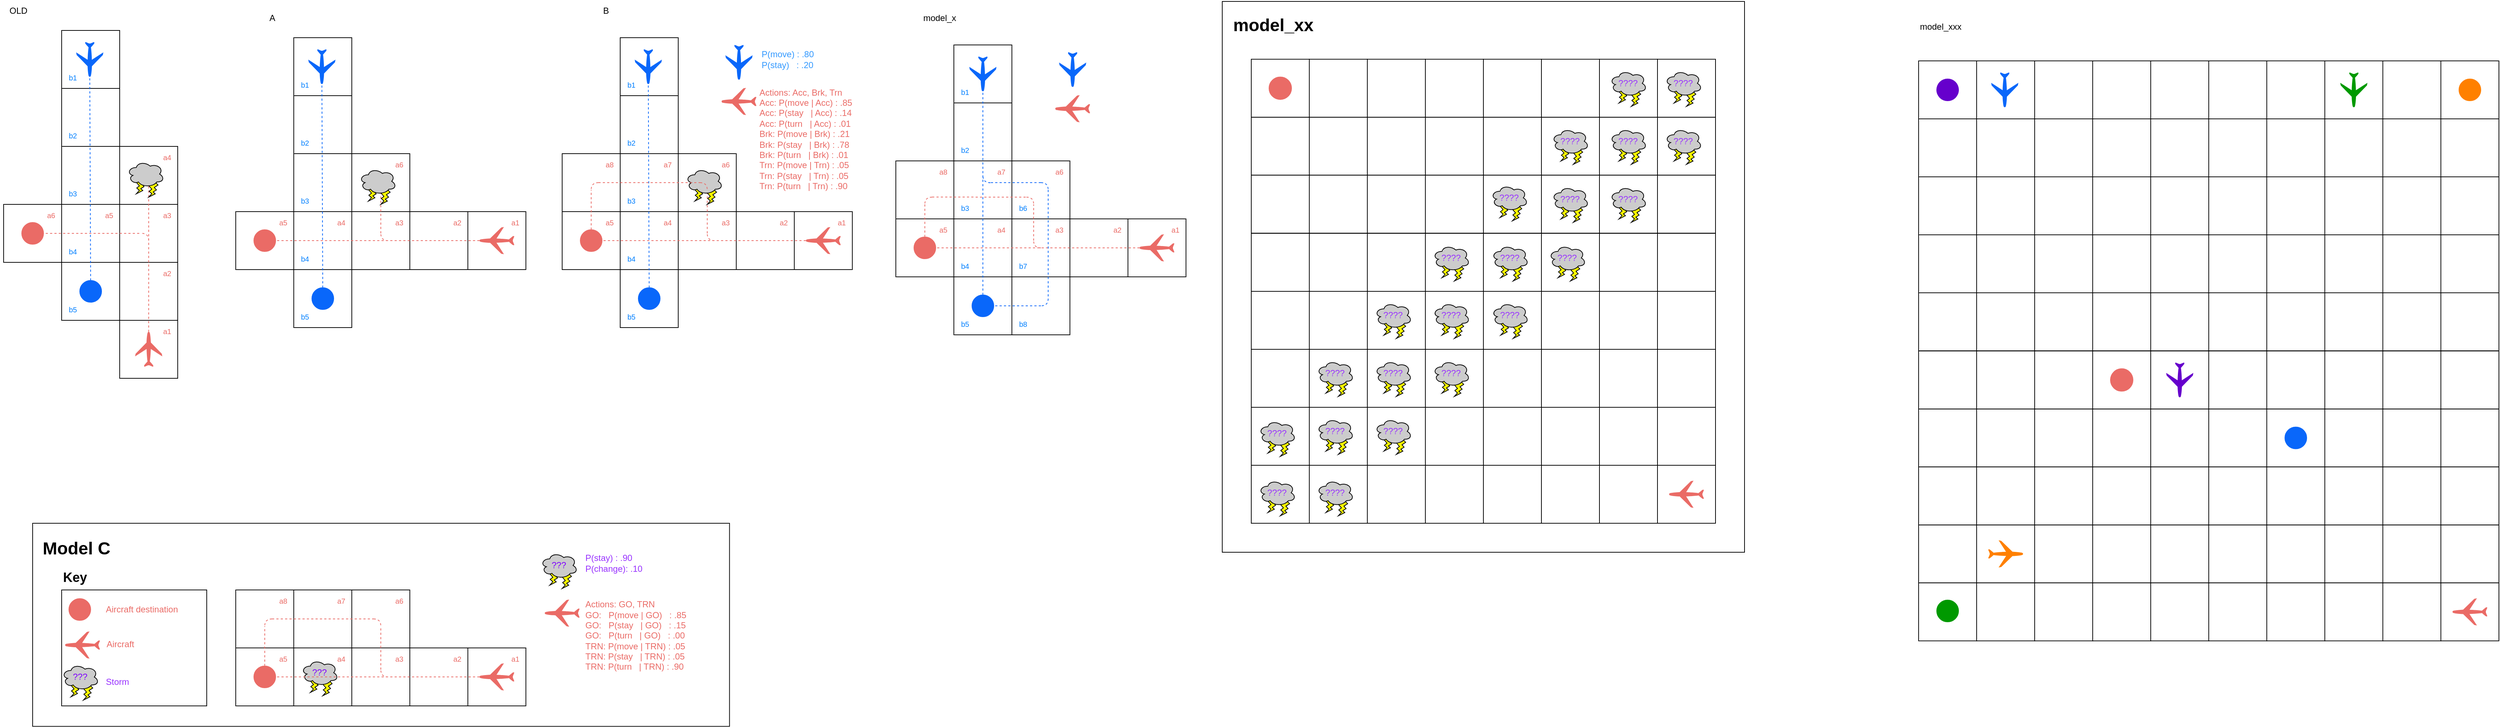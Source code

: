 <mxfile version="22.1.2" type="device">
  <diagram name="Page-1" id="bAog4Ph5rhsAuziSSEcY">
    <mxGraphModel dx="2391" dy="1197" grid="1" gridSize="10" guides="1" tooltips="1" connect="1" arrows="1" fold="1" page="1" pageScale="1" pageWidth="850" pageHeight="1100" math="0" shadow="0">
      <root>
        <mxCell id="0" />
        <mxCell id="1" parent="0" />
        <mxCell id="L4q9XZSvd_akfMlWm6T2-445" value="" style="rounded=0;whiteSpace=wrap;html=1;" vertex="1" parent="1">
          <mxGeometry x="1960" y="280" width="720" height="760" as="geometry" />
        </mxCell>
        <mxCell id="1K4-Vqz8_YfSpJtlY94Z-13" value="" style="rounded=0;whiteSpace=wrap;html=1;" parent="1" vertex="1">
          <mxGeometry x="320" y="1000" width="960.71" height="280.27" as="geometry" />
        </mxCell>
        <mxCell id="Nt9SSNV7IdZdMpz9-7pT-155" value="" style="group" parent="1" vertex="1" connectable="0">
          <mxGeometry x="1050" y="330" width="420" height="400" as="geometry" />
        </mxCell>
        <mxCell id="Nt9SSNV7IdZdMpz9-7pT-68" value="" style="rounded=0;whiteSpace=wrap;html=1;" parent="Nt9SSNV7IdZdMpz9-7pT-155" vertex="1">
          <mxGeometry x="160" y="160" width="80" height="80" as="geometry" />
        </mxCell>
        <mxCell id="Nt9SSNV7IdZdMpz9-7pT-106" value="" style="rounded=0;whiteSpace=wrap;html=1;" parent="Nt9SSNV7IdZdMpz9-7pT-155" vertex="1">
          <mxGeometry y="160" width="80" height="80" as="geometry" />
        </mxCell>
        <mxCell id="Nt9SSNV7IdZdMpz9-7pT-61" value="" style="rounded=0;whiteSpace=wrap;html=1;" parent="Nt9SSNV7IdZdMpz9-7pT-155" vertex="1">
          <mxGeometry x="160" y="240" width="80" height="80" as="geometry" />
        </mxCell>
        <mxCell id="Nt9SSNV7IdZdMpz9-7pT-62" value="" style="rounded=0;whiteSpace=wrap;html=1;" parent="Nt9SSNV7IdZdMpz9-7pT-155" vertex="1">
          <mxGeometry x="80" y="160" width="80" height="80" as="geometry" />
        </mxCell>
        <mxCell id="Nt9SSNV7IdZdMpz9-7pT-63" value="" style="rounded=0;whiteSpace=wrap;html=1;" parent="Nt9SSNV7IdZdMpz9-7pT-155" vertex="1">
          <mxGeometry x="80" y="240" width="80" height="80" as="geometry" />
        </mxCell>
        <mxCell id="Nt9SSNV7IdZdMpz9-7pT-64" value="" style="rounded=0;whiteSpace=wrap;html=1;" parent="Nt9SSNV7IdZdMpz9-7pT-155" vertex="1">
          <mxGeometry x="80" y="320" width="80" height="80" as="geometry" />
        </mxCell>
        <mxCell id="Nt9SSNV7IdZdMpz9-7pT-65" value="" style="rounded=0;whiteSpace=wrap;html=1;" parent="Nt9SSNV7IdZdMpz9-7pT-155" vertex="1">
          <mxGeometry x="240" y="240" width="80" height="80" as="geometry" />
        </mxCell>
        <mxCell id="Nt9SSNV7IdZdMpz9-7pT-66" value="" style="rounded=0;whiteSpace=wrap;html=1;" parent="Nt9SSNV7IdZdMpz9-7pT-155" vertex="1">
          <mxGeometry x="320" y="240" width="80" height="80" as="geometry" />
        </mxCell>
        <mxCell id="Nt9SSNV7IdZdMpz9-7pT-67" value="" style="rounded=0;whiteSpace=wrap;html=1;" parent="Nt9SSNV7IdZdMpz9-7pT-155" vertex="1">
          <mxGeometry y="240" width="80" height="80" as="geometry" />
        </mxCell>
        <mxCell id="Nt9SSNV7IdZdMpz9-7pT-69" value="" style="rounded=0;whiteSpace=wrap;html=1;" parent="Nt9SSNV7IdZdMpz9-7pT-155" vertex="1">
          <mxGeometry x="80" y="80" width="80" height="80" as="geometry" />
        </mxCell>
        <mxCell id="Nt9SSNV7IdZdMpz9-7pT-70" value="" style="rounded=0;whiteSpace=wrap;html=1;" parent="Nt9SSNV7IdZdMpz9-7pT-155" vertex="1">
          <mxGeometry x="80" width="80" height="80" as="geometry" />
        </mxCell>
        <mxCell id="Nt9SSNV7IdZdMpz9-7pT-71" value="" style="shape=mxgraph.signs.transportation.airplane_5;html=1;pointerEvents=1;fillColor=#EA6B66;strokeColor=none;verticalLabelPosition=bottom;verticalAlign=top;align=center;rotation=-90;" parent="Nt9SSNV7IdZdMpz9-7pT-155" vertex="1">
          <mxGeometry x="341.25" y="256" width="37.5" height="48" as="geometry" />
        </mxCell>
        <mxCell id="Nt9SSNV7IdZdMpz9-7pT-72" value="" style="shape=mxgraph.signs.transportation.airplane_5;html=1;pointerEvents=1;fillColor=#0967FA;strokeColor=none;verticalLabelPosition=bottom;verticalAlign=top;align=center;rotation=-180;" parent="Nt9SSNV7IdZdMpz9-7pT-155" vertex="1">
          <mxGeometry x="100" y="16" width="37.5" height="48" as="geometry" />
        </mxCell>
        <mxCell id="Nt9SSNV7IdZdMpz9-7pT-73" value="" style="endArrow=none;dashed=1;html=1;rounded=0;entryX=0.5;entryY=0;entryDx=0;entryDy=0;entryPerimeter=0;fillColor=#0967FA;strokeColor=#0967FA;" parent="Nt9SSNV7IdZdMpz9-7pT-155" target="Nt9SSNV7IdZdMpz9-7pT-81" edge="1">
          <mxGeometry width="50" height="50" relative="1" as="geometry">
            <mxPoint x="120" y="360" as="sourcePoint" />
            <mxPoint x="119" y="64" as="targetPoint" />
          </mxGeometry>
        </mxCell>
        <mxCell id="Nt9SSNV7IdZdMpz9-7pT-74" value="" style="group" parent="Nt9SSNV7IdZdMpz9-7pT-155" vertex="1" connectable="0">
          <mxGeometry x="25" y="265" width="175" height="30" as="geometry" />
        </mxCell>
        <mxCell id="Nt9SSNV7IdZdMpz9-7pT-79" value="" style="ellipse;whiteSpace=wrap;html=1;aspect=fixed;fillColor=#EA6B66;strokeColor=#EA6B66;" parent="Nt9SSNV7IdZdMpz9-7pT-74" vertex="1">
          <mxGeometry width="30" height="30" as="geometry" />
        </mxCell>
        <mxCell id="Nt9SSNV7IdZdMpz9-7pT-80" value="" style="group" parent="Nt9SSNV7IdZdMpz9-7pT-155" vertex="1" connectable="0">
          <mxGeometry x="105" y="345" width="30" height="30" as="geometry" />
        </mxCell>
        <mxCell id="Nt9SSNV7IdZdMpz9-7pT-81" value="" style="ellipse;whiteSpace=wrap;html=1;aspect=fixed;fillColor=#0967FA;strokeColor=#0967FA;" parent="Nt9SSNV7IdZdMpz9-7pT-80" vertex="1">
          <mxGeometry width="30" height="30" as="geometry" />
        </mxCell>
        <mxCell id="Nt9SSNV7IdZdMpz9-7pT-82" value="" style="endArrow=none;dashed=1;html=1;rounded=0;entryX=0.5;entryY=0;entryDx=0;entryDy=0;entryPerimeter=0;fillColor=#0967FA;strokeColor=#0967FA;" parent="Nt9SSNV7IdZdMpz9-7pT-155" source="Nt9SSNV7IdZdMpz9-7pT-81" target="Nt9SSNV7IdZdMpz9-7pT-72" edge="1">
          <mxGeometry width="50" height="50" relative="1" as="geometry">
            <mxPoint x="-265" y="-305" as="sourcePoint" />
            <mxPoint x="-215" y="-485" as="targetPoint" />
          </mxGeometry>
        </mxCell>
        <mxCell id="Nt9SSNV7IdZdMpz9-7pT-83" value="" style="endArrow=none;dashed=1;html=1;rounded=0;strokeColor=#EA6B66;" parent="Nt9SSNV7IdZdMpz9-7pT-155" source="Nt9SSNV7IdZdMpz9-7pT-68" edge="1">
          <mxGeometry width="50" height="50" relative="1" as="geometry">
            <mxPoint x="200" y="270" as="sourcePoint" />
            <mxPoint x="200" y="210" as="targetPoint" />
          </mxGeometry>
        </mxCell>
        <mxCell id="Nt9SSNV7IdZdMpz9-7pT-84" value="&lt;font style=&quot;font-size: 10px;&quot; color=&quot;#ea6b66&quot;&gt;a1&lt;/font&gt;" style="text;html=1;align=center;verticalAlign=middle;resizable=0;points=[];autosize=1;strokeColor=none;fillColor=none;" parent="Nt9SSNV7IdZdMpz9-7pT-155" vertex="1">
          <mxGeometry x="370" y="240" width="30" height="30" as="geometry" />
        </mxCell>
        <mxCell id="Nt9SSNV7IdZdMpz9-7pT-85" value="&lt;font style=&quot;font-size: 10px;&quot; color=&quot;#ea6b66&quot;&gt;a2&lt;/font&gt;" style="text;html=1;align=center;verticalAlign=middle;resizable=0;points=[];autosize=1;strokeColor=none;fillColor=none;" parent="Nt9SSNV7IdZdMpz9-7pT-155" vertex="1">
          <mxGeometry x="290" y="240" width="30" height="30" as="geometry" />
        </mxCell>
        <mxCell id="Nt9SSNV7IdZdMpz9-7pT-86" value="&lt;font style=&quot;font-size: 10px;&quot; color=&quot;#ea6b66&quot;&gt;a3&lt;/font&gt;" style="text;html=1;align=center;verticalAlign=middle;resizable=0;points=[];autosize=1;strokeColor=none;fillColor=none;" parent="Nt9SSNV7IdZdMpz9-7pT-155" vertex="1">
          <mxGeometry x="210" y="240" width="30" height="30" as="geometry" />
        </mxCell>
        <mxCell id="Nt9SSNV7IdZdMpz9-7pT-87" value="&lt;font style=&quot;font-size: 10px;&quot; color=&quot;#ea6b66&quot;&gt;a4&lt;/font&gt;" style="text;html=1;align=center;verticalAlign=middle;resizable=0;points=[];autosize=1;strokeColor=none;fillColor=none;" parent="Nt9SSNV7IdZdMpz9-7pT-155" vertex="1">
          <mxGeometry x="129.996" y="239.997" width="30" height="30" as="geometry" />
        </mxCell>
        <mxCell id="Nt9SSNV7IdZdMpz9-7pT-88" value="&lt;font style=&quot;font-size: 10px;&quot; color=&quot;#ea6b66&quot;&gt;a5&lt;/font&gt;" style="text;html=1;align=center;verticalAlign=middle;resizable=0;points=[];autosize=1;strokeColor=none;fillColor=none;" parent="Nt9SSNV7IdZdMpz9-7pT-155" vertex="1">
          <mxGeometry x="50" y="240" width="30" height="30" as="geometry" />
        </mxCell>
        <mxCell id="Nt9SSNV7IdZdMpz9-7pT-89" value="&lt;font style=&quot;font-size: 10px;&quot; color=&quot;#ea6b66&quot;&gt;a6&lt;/font&gt;" style="text;html=1;align=center;verticalAlign=middle;resizable=0;points=[];autosize=1;strokeColor=none;fillColor=none;" parent="Nt9SSNV7IdZdMpz9-7pT-155" vertex="1">
          <mxGeometry x="210" y="160" width="30" height="30" as="geometry" />
        </mxCell>
        <mxCell id="Nt9SSNV7IdZdMpz9-7pT-90" value="&lt;font color=&quot;#007fff&quot;&gt;&lt;span style=&quot;font-size: 10px;&quot;&gt;b1&lt;/span&gt;&lt;/font&gt;" style="text;html=1;align=center;verticalAlign=middle;resizable=0;points=[];autosize=1;strokeColor=none;fillColor=none;" parent="Nt9SSNV7IdZdMpz9-7pT-155" vertex="1">
          <mxGeometry x="79.996" y="49.997" width="30" height="30" as="geometry" />
        </mxCell>
        <mxCell id="Nt9SSNV7IdZdMpz9-7pT-91" value="&lt;font color=&quot;#007fff&quot;&gt;&lt;span style=&quot;font-size: 10px;&quot;&gt;b2&lt;/span&gt;&lt;/font&gt;" style="text;html=1;align=center;verticalAlign=middle;resizable=0;points=[];autosize=1;strokeColor=none;fillColor=none;" parent="Nt9SSNV7IdZdMpz9-7pT-155" vertex="1">
          <mxGeometry x="79.996" y="129.997" width="30" height="30" as="geometry" />
        </mxCell>
        <mxCell id="Nt9SSNV7IdZdMpz9-7pT-92" value="&lt;font color=&quot;#007fff&quot;&gt;&lt;span style=&quot;font-size: 10px;&quot;&gt;b3&lt;/span&gt;&lt;/font&gt;" style="text;html=1;align=center;verticalAlign=middle;resizable=0;points=[];autosize=1;strokeColor=none;fillColor=none;" parent="Nt9SSNV7IdZdMpz9-7pT-155" vertex="1">
          <mxGeometry x="79.996" y="209.997" width="30" height="30" as="geometry" />
        </mxCell>
        <mxCell id="Nt9SSNV7IdZdMpz9-7pT-93" value="&lt;font color=&quot;#007fff&quot;&gt;&lt;span style=&quot;font-size: 10px;&quot;&gt;b4&lt;/span&gt;&lt;/font&gt;" style="text;html=1;align=center;verticalAlign=middle;resizable=0;points=[];autosize=1;strokeColor=none;fillColor=none;" parent="Nt9SSNV7IdZdMpz9-7pT-155" vertex="1">
          <mxGeometry x="79.996" y="289.997" width="30" height="30" as="geometry" />
        </mxCell>
        <mxCell id="Nt9SSNV7IdZdMpz9-7pT-94" value="&lt;font color=&quot;#007fff&quot;&gt;&lt;span style=&quot;font-size: 10px;&quot;&gt;b5&lt;/span&gt;&lt;/font&gt;" style="text;html=1;align=center;verticalAlign=middle;resizable=0;points=[];autosize=1;strokeColor=none;fillColor=none;" parent="Nt9SSNV7IdZdMpz9-7pT-155" vertex="1">
          <mxGeometry x="79.996" y="369.997" width="30" height="30" as="geometry" />
        </mxCell>
        <mxCell id="Nt9SSNV7IdZdMpz9-7pT-95" value="" style="group" parent="Nt9SSNV7IdZdMpz9-7pT-155" vertex="1" connectable="0">
          <mxGeometry x="170" y="180" width="60" height="50" as="geometry" />
        </mxCell>
        <mxCell id="Nt9SSNV7IdZdMpz9-7pT-96" value="" style="verticalLabelPosition=bottom;verticalAlign=top;html=1;shape=mxgraph.basic.flash;fillColor=#FFFF00;" parent="Nt9SSNV7IdZdMpz9-7pT-95" vertex="1">
          <mxGeometry x="12.857" y="22.727" width="12.857" height="22.727" as="geometry" />
        </mxCell>
        <mxCell id="Nt9SSNV7IdZdMpz9-7pT-97" value="" style="verticalLabelPosition=bottom;verticalAlign=top;html=1;shape=mxgraph.basic.flash;fillColor=#FFFF00;" parent="Nt9SSNV7IdZdMpz9-7pT-95" vertex="1">
          <mxGeometry x="30" y="27.273" width="12.857" height="22.727" as="geometry" />
        </mxCell>
        <mxCell id="Nt9SSNV7IdZdMpz9-7pT-98" value="" style="ellipse;shape=cloud;whiteSpace=wrap;html=1;fillColor=#CCCCCC;" parent="Nt9SSNV7IdZdMpz9-7pT-95" vertex="1">
          <mxGeometry width="51.429" height="36.364" as="geometry" />
        </mxCell>
        <mxCell id="Nt9SSNV7IdZdMpz9-7pT-100" value="" style="endArrow=none;dashed=1;html=1;rounded=0;strokeColor=#EA6B66;exitX=0.5;exitY=0;exitDx=0;exitDy=0;exitPerimeter=0;entryX=1;entryY=0.5;entryDx=0;entryDy=0;" parent="Nt9SSNV7IdZdMpz9-7pT-155" source="Nt9SSNV7IdZdMpz9-7pT-71" target="Nt9SSNV7IdZdMpz9-7pT-79" edge="1">
          <mxGeometry width="50" height="50" relative="1" as="geometry">
            <mxPoint x="210" y="300" as="sourcePoint" />
            <mxPoint x="210" y="210" as="targetPoint" />
          </mxGeometry>
        </mxCell>
        <mxCell id="Nt9SSNV7IdZdMpz9-7pT-101" value="" style="endArrow=none;dashed=1;html=1;rounded=0;edgeStyle=orthogonalEdgeStyle;curved=1;strokeColor=#EA6B66;" parent="Nt9SSNV7IdZdMpz9-7pT-155" edge="1">
          <mxGeometry width="50" height="50" relative="1" as="geometry">
            <mxPoint x="210" y="280" as="sourcePoint" />
            <mxPoint x="200" y="270" as="targetPoint" />
          </mxGeometry>
        </mxCell>
        <mxCell id="Nt9SSNV7IdZdMpz9-7pT-103" value="" style="endArrow=none;dashed=1;html=1;rounded=0;strokeColor=#EA6B66;" parent="Nt9SSNV7IdZdMpz9-7pT-155" edge="1">
          <mxGeometry width="50" height="50" relative="1" as="geometry">
            <mxPoint x="50" y="200" as="sourcePoint" />
            <mxPoint x="190" y="200" as="targetPoint" />
          </mxGeometry>
        </mxCell>
        <mxCell id="Nt9SSNV7IdZdMpz9-7pT-104" value="" style="endArrow=none;dashed=1;html=1;rounded=0;strokeColor=#EA6B66;edgeStyle=orthogonalEdgeStyle;curved=1;" parent="Nt9SSNV7IdZdMpz9-7pT-155" edge="1">
          <mxGeometry width="50" height="50" relative="1" as="geometry">
            <mxPoint x="190" y="200" as="sourcePoint" />
            <mxPoint x="200" y="210" as="targetPoint" />
          </mxGeometry>
        </mxCell>
        <mxCell id="Nt9SSNV7IdZdMpz9-7pT-105" value="&lt;font style=&quot;font-size: 10px;&quot; color=&quot;#ea6b66&quot;&gt;a7&lt;/font&gt;" style="text;html=1;align=center;verticalAlign=middle;resizable=0;points=[];autosize=1;strokeColor=none;fillColor=none;" parent="Nt9SSNV7IdZdMpz9-7pT-155" vertex="1">
          <mxGeometry x="130" y="160" width="30" height="30" as="geometry" />
        </mxCell>
        <mxCell id="Nt9SSNV7IdZdMpz9-7pT-107" value="" style="endArrow=none;dashed=1;html=1;rounded=0;strokeColor=#EA6B66;exitX=0.5;exitY=0;exitDx=0;exitDy=0;" parent="Nt9SSNV7IdZdMpz9-7pT-155" source="Nt9SSNV7IdZdMpz9-7pT-79" edge="1">
          <mxGeometry width="50" height="50" relative="1" as="geometry">
            <mxPoint x="-30" y="255" as="sourcePoint" />
            <mxPoint x="40" y="210" as="targetPoint" />
          </mxGeometry>
        </mxCell>
        <mxCell id="Nt9SSNV7IdZdMpz9-7pT-108" value="" style="endArrow=none;dashed=1;html=1;rounded=0;strokeColor=#EA6B66;edgeStyle=orthogonalEdgeStyle;curved=1;" parent="Nt9SSNV7IdZdMpz9-7pT-155" edge="1">
          <mxGeometry width="50" height="50" relative="1" as="geometry">
            <mxPoint x="50" y="200" as="sourcePoint" />
            <mxPoint x="40" y="210" as="targetPoint" />
          </mxGeometry>
        </mxCell>
        <mxCell id="Nt9SSNV7IdZdMpz9-7pT-109" value="" style="endArrow=none;dashed=1;html=1;rounded=0;strokeColor=#EA6B66;" parent="Nt9SSNV7IdZdMpz9-7pT-155" target="Nt9SSNV7IdZdMpz9-7pT-68" edge="1">
          <mxGeometry width="50" height="50" relative="1" as="geometry">
            <mxPoint x="200" y="270" as="sourcePoint" />
            <mxPoint x="200" y="210" as="targetPoint" />
          </mxGeometry>
        </mxCell>
        <mxCell id="Nt9SSNV7IdZdMpz9-7pT-110" value="&lt;font style=&quot;font-size: 10px;&quot; color=&quot;#ea6b66&quot;&gt;a8&lt;/font&gt;" style="text;html=1;align=center;verticalAlign=middle;resizable=0;points=[];autosize=1;strokeColor=none;fillColor=none;" parent="Nt9SSNV7IdZdMpz9-7pT-155" vertex="1">
          <mxGeometry x="50" y="160" width="30" height="30" as="geometry" />
        </mxCell>
        <mxCell id="Nt9SSNV7IdZdMpz9-7pT-211" value="" style="shape=mxgraph.signs.transportation.airplane_5;html=1;pointerEvents=1;fillColor=#0967FA;strokeColor=none;verticalLabelPosition=bottom;verticalAlign=top;align=center;rotation=-180;" parent="Nt9SSNV7IdZdMpz9-7pT-155" vertex="1">
          <mxGeometry x="225" y="10" width="37.5" height="48" as="geometry" />
        </mxCell>
        <mxCell id="Nt9SSNV7IdZdMpz9-7pT-213" value="" style="shape=mxgraph.signs.transportation.airplane_5;html=1;pointerEvents=1;fillColor=#EA6B66;strokeColor=none;verticalLabelPosition=bottom;verticalAlign=top;align=center;rotation=-90;" parent="Nt9SSNV7IdZdMpz9-7pT-155" vertex="1">
          <mxGeometry x="225" y="64" width="37.5" height="48" as="geometry" />
        </mxCell>
        <mxCell id="Nt9SSNV7IdZdMpz9-7pT-222" value="&lt;font color=&quot;#ea6b66&quot;&gt;Actions: Acc, Brk, Trn&lt;br&gt;Acc: P(move | Acc) : .85&lt;br&gt;Acc: P(stay&amp;nbsp; &amp;nbsp;| Acc) : .14&lt;br style=&quot;border-color: var(--border-color);&quot;&gt;Acc:&amp;nbsp;P(turn&amp;nbsp; &amp;nbsp;| Acc) : .01&lt;br style=&quot;border-color: var(--border-color);&quot;&gt;Brk: P(move | Brk) : .21&lt;br&gt;Brk:&amp;nbsp;P(stay&amp;nbsp; &amp;nbsp;| Brk) : .78&lt;br&gt;Brk:&amp;nbsp;P(turn&amp;nbsp; &amp;nbsp;| Brk) : .01&lt;br style=&quot;border-color: var(--border-color);&quot;&gt;Trn: P(move | Trn) : .05&lt;br style=&quot;border-color: var(--border-color);&quot;&gt;Trn: P(stay&amp;nbsp; &amp;nbsp;| Trn) : .05&lt;br&gt;Trn: P(turn&amp;nbsp; &amp;nbsp;| Trn) : .90&lt;/font&gt;" style="text;html=1;align=left;verticalAlign=middle;resizable=0;points=[];autosize=1;strokeColor=none;fillColor=none;" parent="Nt9SSNV7IdZdMpz9-7pT-155" vertex="1">
          <mxGeometry x="270" y="60" width="150" height="160" as="geometry" />
        </mxCell>
        <mxCell id="Nt9SSNV7IdZdMpz9-7pT-156" value="" style="group" parent="1" vertex="1" connectable="0">
          <mxGeometry x="280" y="320" width="240" height="480" as="geometry" />
        </mxCell>
        <mxCell id="Nt9SSNV7IdZdMpz9-7pT-5" value="" style="rounded=0;whiteSpace=wrap;html=1;" parent="Nt9SSNV7IdZdMpz9-7pT-156" vertex="1">
          <mxGeometry x="160" y="240" width="80" height="80" as="geometry" />
        </mxCell>
        <mxCell id="Nt9SSNV7IdZdMpz9-7pT-6" value="" style="rounded=0;whiteSpace=wrap;html=1;" parent="Nt9SSNV7IdZdMpz9-7pT-156" vertex="1">
          <mxGeometry x="80" y="160" width="80" height="80" as="geometry" />
        </mxCell>
        <mxCell id="Nt9SSNV7IdZdMpz9-7pT-7" value="" style="rounded=0;whiteSpace=wrap;html=1;" parent="Nt9SSNV7IdZdMpz9-7pT-156" vertex="1">
          <mxGeometry x="80" y="240" width="80" height="80" as="geometry" />
        </mxCell>
        <mxCell id="Nt9SSNV7IdZdMpz9-7pT-8" value="" style="rounded=0;whiteSpace=wrap;html=1;" parent="Nt9SSNV7IdZdMpz9-7pT-156" vertex="1">
          <mxGeometry x="80" y="320" width="80" height="80" as="geometry" />
        </mxCell>
        <mxCell id="Nt9SSNV7IdZdMpz9-7pT-9" value="" style="rounded=0;whiteSpace=wrap;html=1;" parent="Nt9SSNV7IdZdMpz9-7pT-156" vertex="1">
          <mxGeometry x="160" y="320" width="80" height="80" as="geometry" />
        </mxCell>
        <mxCell id="Nt9SSNV7IdZdMpz9-7pT-10" value="" style="rounded=0;whiteSpace=wrap;html=1;" parent="Nt9SSNV7IdZdMpz9-7pT-156" vertex="1">
          <mxGeometry x="160" y="400" width="80" height="80" as="geometry" />
        </mxCell>
        <mxCell id="Nt9SSNV7IdZdMpz9-7pT-11" value="" style="rounded=0;whiteSpace=wrap;html=1;" parent="Nt9SSNV7IdZdMpz9-7pT-156" vertex="1">
          <mxGeometry y="240" width="80" height="80" as="geometry" />
        </mxCell>
        <mxCell id="Nt9SSNV7IdZdMpz9-7pT-12" value="" style="rounded=0;whiteSpace=wrap;html=1;" parent="Nt9SSNV7IdZdMpz9-7pT-156" vertex="1">
          <mxGeometry x="160" y="160" width="80" height="80" as="geometry" />
        </mxCell>
        <mxCell id="Nt9SSNV7IdZdMpz9-7pT-13" value="" style="rounded=0;whiteSpace=wrap;html=1;" parent="Nt9SSNV7IdZdMpz9-7pT-156" vertex="1">
          <mxGeometry x="80" y="80" width="80" height="80" as="geometry" />
        </mxCell>
        <mxCell id="Nt9SSNV7IdZdMpz9-7pT-14" value="" style="rounded=0;whiteSpace=wrap;html=1;" parent="Nt9SSNV7IdZdMpz9-7pT-156" vertex="1">
          <mxGeometry x="80" width="80" height="80" as="geometry" />
        </mxCell>
        <mxCell id="Nt9SSNV7IdZdMpz9-7pT-2" value="" style="shape=mxgraph.signs.transportation.airplane_5;html=1;pointerEvents=1;fillColor=#EA6B66;strokeColor=none;verticalLabelPosition=bottom;verticalAlign=top;align=center;" parent="Nt9SSNV7IdZdMpz9-7pT-156" vertex="1">
          <mxGeometry x="181.25" y="416" width="37.5" height="48" as="geometry" />
        </mxCell>
        <mxCell id="Nt9SSNV7IdZdMpz9-7pT-15" value="" style="shape=mxgraph.signs.transportation.airplane_5;html=1;pointerEvents=1;fillColor=#0967FA;strokeColor=none;verticalLabelPosition=bottom;verticalAlign=top;align=center;rotation=-180;" parent="Nt9SSNV7IdZdMpz9-7pT-156" vertex="1">
          <mxGeometry x="100" y="16" width="37.5" height="48" as="geometry" />
        </mxCell>
        <mxCell id="Nt9SSNV7IdZdMpz9-7pT-44" value="" style="endArrow=none;dashed=1;html=1;rounded=0;entryX=0.5;entryY=0;entryDx=0;entryDy=0;entryPerimeter=0;fillColor=#0967FA;strokeColor=#0967FA;" parent="Nt9SSNV7IdZdMpz9-7pT-156" target="Nt9SSNV7IdZdMpz9-7pT-43" edge="1">
          <mxGeometry width="50" height="50" relative="1" as="geometry">
            <mxPoint x="120" y="360" as="sourcePoint" />
            <mxPoint x="119" y="64" as="targetPoint" />
          </mxGeometry>
        </mxCell>
        <mxCell id="Nt9SSNV7IdZdMpz9-7pT-45" value="" style="group" parent="Nt9SSNV7IdZdMpz9-7pT-156" vertex="1" connectable="0">
          <mxGeometry x="25" y="265" width="175" height="30" as="geometry" />
        </mxCell>
        <mxCell id="Nt9SSNV7IdZdMpz9-7pT-38" value="" style="group" parent="Nt9SSNV7IdZdMpz9-7pT-45" vertex="1" connectable="0">
          <mxGeometry x="165" y="15" width="10" height="10" as="geometry" />
        </mxCell>
        <mxCell id="Nt9SSNV7IdZdMpz9-7pT-34" value="" style="endArrow=none;dashed=1;html=1;rounded=0;strokeColor=#EA6B66;" parent="Nt9SSNV7IdZdMpz9-7pT-38" edge="1">
          <mxGeometry width="50" height="50" relative="1" as="geometry">
            <mxPoint x="-150" as="sourcePoint" />
            <mxPoint as="targetPoint" />
          </mxGeometry>
        </mxCell>
        <mxCell id="Nt9SSNV7IdZdMpz9-7pT-35" value="" style="endArrow=none;dashed=1;html=1;rounded=0;exitX=0.5;exitY=0;exitDx=0;exitDy=0;exitPerimeter=0;strokeColor=#EA6B66;" parent="Nt9SSNV7IdZdMpz9-7pT-38" source="Nt9SSNV7IdZdMpz9-7pT-2" edge="1">
          <mxGeometry width="50" height="50" relative="1" as="geometry">
            <mxPoint x="-70" y="40" as="sourcePoint" />
            <mxPoint x="10" y="10" as="targetPoint" />
          </mxGeometry>
        </mxCell>
        <mxCell id="Nt9SSNV7IdZdMpz9-7pT-37" value="" style="endArrow=none;dashed=1;html=1;rounded=0;edgeStyle=orthogonalEdgeStyle;curved=1;strokeColor=#EA6B66;" parent="Nt9SSNV7IdZdMpz9-7pT-38" edge="1">
          <mxGeometry width="50" height="50" relative="1" as="geometry">
            <mxPoint x="10" y="10" as="sourcePoint" />
            <mxPoint as="targetPoint" />
            <Array as="points">
              <mxPoint x="10" />
            </Array>
          </mxGeometry>
        </mxCell>
        <mxCell id="Nt9SSNV7IdZdMpz9-7pT-41" value="" style="ellipse;whiteSpace=wrap;html=1;aspect=fixed;fillColor=#EA6B66;strokeColor=#EA6B66;" parent="Nt9SSNV7IdZdMpz9-7pT-45" vertex="1">
          <mxGeometry width="30" height="30" as="geometry" />
        </mxCell>
        <mxCell id="Nt9SSNV7IdZdMpz9-7pT-46" value="" style="group" parent="Nt9SSNV7IdZdMpz9-7pT-156" vertex="1" connectable="0">
          <mxGeometry x="105" y="345" width="30" height="30" as="geometry" />
        </mxCell>
        <mxCell id="Nt9SSNV7IdZdMpz9-7pT-43" value="" style="ellipse;whiteSpace=wrap;html=1;aspect=fixed;fillColor=#0967FA;strokeColor=#0967FA;" parent="Nt9SSNV7IdZdMpz9-7pT-46" vertex="1">
          <mxGeometry width="30" height="30" as="geometry" />
        </mxCell>
        <mxCell id="Nt9SSNV7IdZdMpz9-7pT-39" value="" style="endArrow=none;dashed=1;html=1;rounded=0;entryX=0.5;entryY=0;entryDx=0;entryDy=0;entryPerimeter=0;fillColor=#0967FA;strokeColor=#0967FA;" parent="Nt9SSNV7IdZdMpz9-7pT-156" source="Nt9SSNV7IdZdMpz9-7pT-43" target="Nt9SSNV7IdZdMpz9-7pT-15" edge="1">
          <mxGeometry width="50" height="50" relative="1" as="geometry">
            <mxPoint x="-265" y="-305" as="sourcePoint" />
            <mxPoint x="-215" y="-485" as="targetPoint" />
          </mxGeometry>
        </mxCell>
        <mxCell id="Nt9SSNV7IdZdMpz9-7pT-48" value="" style="endArrow=none;dashed=1;html=1;rounded=0;strokeColor=#EA6B66;" parent="Nt9SSNV7IdZdMpz9-7pT-156" edge="1">
          <mxGeometry width="50" height="50" relative="1" as="geometry">
            <mxPoint x="200" y="290" as="sourcePoint" />
            <mxPoint x="200" y="200" as="targetPoint" />
          </mxGeometry>
        </mxCell>
        <mxCell id="Nt9SSNV7IdZdMpz9-7pT-49" value="&lt;font style=&quot;font-size: 10px;&quot; color=&quot;#ea6b66&quot;&gt;a1&lt;/font&gt;" style="text;html=1;align=center;verticalAlign=middle;resizable=0;points=[];autosize=1;strokeColor=none;fillColor=none;" parent="Nt9SSNV7IdZdMpz9-7pT-156" vertex="1">
          <mxGeometry x="210" y="400" width="30" height="30" as="geometry" />
        </mxCell>
        <mxCell id="Nt9SSNV7IdZdMpz9-7pT-50" value="&lt;font style=&quot;font-size: 10px;&quot; color=&quot;#ea6b66&quot;&gt;a2&lt;/font&gt;" style="text;html=1;align=center;verticalAlign=middle;resizable=0;points=[];autosize=1;strokeColor=none;fillColor=none;" parent="Nt9SSNV7IdZdMpz9-7pT-156" vertex="1">
          <mxGeometry x="210" y="320" width="30" height="30" as="geometry" />
        </mxCell>
        <mxCell id="Nt9SSNV7IdZdMpz9-7pT-51" value="&lt;font style=&quot;font-size: 10px;&quot; color=&quot;#ea6b66&quot;&gt;a3&lt;/font&gt;" style="text;html=1;align=center;verticalAlign=middle;resizable=0;points=[];autosize=1;strokeColor=none;fillColor=none;" parent="Nt9SSNV7IdZdMpz9-7pT-156" vertex="1">
          <mxGeometry x="210" y="240" width="30" height="30" as="geometry" />
        </mxCell>
        <mxCell id="Nt9SSNV7IdZdMpz9-7pT-52" value="&lt;font style=&quot;font-size: 10px;&quot; color=&quot;#ea6b66&quot;&gt;a4&lt;/font&gt;" style="text;html=1;align=center;verticalAlign=middle;resizable=0;points=[];autosize=1;strokeColor=none;fillColor=none;" parent="Nt9SSNV7IdZdMpz9-7pT-156" vertex="1">
          <mxGeometry x="209.996" y="159.997" width="30" height="30" as="geometry" />
        </mxCell>
        <mxCell id="Nt9SSNV7IdZdMpz9-7pT-53" value="&lt;font style=&quot;font-size: 10px;&quot; color=&quot;#ea6b66&quot;&gt;a5&lt;/font&gt;" style="text;html=1;align=center;verticalAlign=middle;resizable=0;points=[];autosize=1;strokeColor=none;fillColor=none;" parent="Nt9SSNV7IdZdMpz9-7pT-156" vertex="1">
          <mxGeometry x="130" y="240" width="30" height="30" as="geometry" />
        </mxCell>
        <mxCell id="Nt9SSNV7IdZdMpz9-7pT-54" value="&lt;font style=&quot;font-size: 10px;&quot; color=&quot;#ea6b66&quot;&gt;a6&lt;/font&gt;" style="text;html=1;align=center;verticalAlign=middle;resizable=0;points=[];autosize=1;strokeColor=none;fillColor=none;" parent="Nt9SSNV7IdZdMpz9-7pT-156" vertex="1">
          <mxGeometry x="50" y="240" width="30" height="30" as="geometry" />
        </mxCell>
        <mxCell id="Nt9SSNV7IdZdMpz9-7pT-55" value="&lt;font color=&quot;#007fff&quot;&gt;&lt;span style=&quot;font-size: 10px;&quot;&gt;b1&lt;/span&gt;&lt;/font&gt;" style="text;html=1;align=center;verticalAlign=middle;resizable=0;points=[];autosize=1;strokeColor=none;fillColor=none;" parent="Nt9SSNV7IdZdMpz9-7pT-156" vertex="1">
          <mxGeometry x="79.996" y="49.997" width="30" height="30" as="geometry" />
        </mxCell>
        <mxCell id="Nt9SSNV7IdZdMpz9-7pT-56" value="&lt;font color=&quot;#007fff&quot;&gt;&lt;span style=&quot;font-size: 10px;&quot;&gt;b2&lt;/span&gt;&lt;/font&gt;" style="text;html=1;align=center;verticalAlign=middle;resizable=0;points=[];autosize=1;strokeColor=none;fillColor=none;" parent="Nt9SSNV7IdZdMpz9-7pT-156" vertex="1">
          <mxGeometry x="79.996" y="129.997" width="30" height="30" as="geometry" />
        </mxCell>
        <mxCell id="Nt9SSNV7IdZdMpz9-7pT-57" value="&lt;font color=&quot;#007fff&quot;&gt;&lt;span style=&quot;font-size: 10px;&quot;&gt;b3&lt;/span&gt;&lt;/font&gt;" style="text;html=1;align=center;verticalAlign=middle;resizable=0;points=[];autosize=1;strokeColor=none;fillColor=none;" parent="Nt9SSNV7IdZdMpz9-7pT-156" vertex="1">
          <mxGeometry x="79.996" y="209.997" width="30" height="30" as="geometry" />
        </mxCell>
        <mxCell id="Nt9SSNV7IdZdMpz9-7pT-58" value="&lt;font color=&quot;#007fff&quot;&gt;&lt;span style=&quot;font-size: 10px;&quot;&gt;b4&lt;/span&gt;&lt;/font&gt;" style="text;html=1;align=center;verticalAlign=middle;resizable=0;points=[];autosize=1;strokeColor=none;fillColor=none;" parent="Nt9SSNV7IdZdMpz9-7pT-156" vertex="1">
          <mxGeometry x="79.996" y="289.997" width="30" height="30" as="geometry" />
        </mxCell>
        <mxCell id="Nt9SSNV7IdZdMpz9-7pT-59" value="&lt;font color=&quot;#007fff&quot;&gt;&lt;span style=&quot;font-size: 10px;&quot;&gt;b5&lt;/span&gt;&lt;/font&gt;" style="text;html=1;align=center;verticalAlign=middle;resizable=0;points=[];autosize=1;strokeColor=none;fillColor=none;" parent="Nt9SSNV7IdZdMpz9-7pT-156" vertex="1">
          <mxGeometry x="79.996" y="369.997" width="30" height="30" as="geometry" />
        </mxCell>
        <mxCell id="Nt9SSNV7IdZdMpz9-7pT-23" value="" style="group" parent="Nt9SSNV7IdZdMpz9-7pT-156" vertex="1" connectable="0">
          <mxGeometry x="170" y="180" width="60" height="50" as="geometry" />
        </mxCell>
        <mxCell id="Nt9SSNV7IdZdMpz9-7pT-18" value="" style="verticalLabelPosition=bottom;verticalAlign=top;html=1;shape=mxgraph.basic.flash;fillColor=#FFFF00;" parent="Nt9SSNV7IdZdMpz9-7pT-23" vertex="1">
          <mxGeometry x="12.857" y="22.727" width="12.857" height="22.727" as="geometry" />
        </mxCell>
        <mxCell id="Nt9SSNV7IdZdMpz9-7pT-20" value="" style="verticalLabelPosition=bottom;verticalAlign=top;html=1;shape=mxgraph.basic.flash;fillColor=#FFFF00;" parent="Nt9SSNV7IdZdMpz9-7pT-23" vertex="1">
          <mxGeometry x="30" y="27.273" width="12.857" height="22.727" as="geometry" />
        </mxCell>
        <mxCell id="Nt9SSNV7IdZdMpz9-7pT-19" value="" style="ellipse;shape=cloud;whiteSpace=wrap;html=1;fillColor=#CCCCCC;" parent="Nt9SSNV7IdZdMpz9-7pT-23" vertex="1">
          <mxGeometry width="51.429" height="36.364" as="geometry" />
        </mxCell>
        <mxCell id="Nt9SSNV7IdZdMpz9-7pT-157" value="" style="group" parent="1" vertex="1" connectable="0">
          <mxGeometry x="600" y="330" width="400" height="400" as="geometry" />
        </mxCell>
        <mxCell id="Nt9SSNV7IdZdMpz9-7pT-111" value="" style="rounded=0;whiteSpace=wrap;html=1;" parent="Nt9SSNV7IdZdMpz9-7pT-157" vertex="1">
          <mxGeometry x="160" y="160" width="80" height="80" as="geometry" />
        </mxCell>
        <mxCell id="Nt9SSNV7IdZdMpz9-7pT-113" value="" style="rounded=0;whiteSpace=wrap;html=1;" parent="Nt9SSNV7IdZdMpz9-7pT-157" vertex="1">
          <mxGeometry x="160" y="240" width="80" height="80" as="geometry" />
        </mxCell>
        <mxCell id="Nt9SSNV7IdZdMpz9-7pT-114" value="" style="rounded=0;whiteSpace=wrap;html=1;" parent="Nt9SSNV7IdZdMpz9-7pT-157" vertex="1">
          <mxGeometry x="80" y="160" width="80" height="80" as="geometry" />
        </mxCell>
        <mxCell id="Nt9SSNV7IdZdMpz9-7pT-115" value="" style="rounded=0;whiteSpace=wrap;html=1;" parent="Nt9SSNV7IdZdMpz9-7pT-157" vertex="1">
          <mxGeometry x="80" y="240" width="80" height="80" as="geometry" />
        </mxCell>
        <mxCell id="Nt9SSNV7IdZdMpz9-7pT-116" value="" style="rounded=0;whiteSpace=wrap;html=1;" parent="Nt9SSNV7IdZdMpz9-7pT-157" vertex="1">
          <mxGeometry x="80" y="320" width="80" height="80" as="geometry" />
        </mxCell>
        <mxCell id="Nt9SSNV7IdZdMpz9-7pT-117" value="" style="rounded=0;whiteSpace=wrap;html=1;" parent="Nt9SSNV7IdZdMpz9-7pT-157" vertex="1">
          <mxGeometry x="240" y="240" width="80" height="80" as="geometry" />
        </mxCell>
        <mxCell id="Nt9SSNV7IdZdMpz9-7pT-118" value="" style="rounded=0;whiteSpace=wrap;html=1;" parent="Nt9SSNV7IdZdMpz9-7pT-157" vertex="1">
          <mxGeometry x="320" y="240" width="80" height="80" as="geometry" />
        </mxCell>
        <mxCell id="Nt9SSNV7IdZdMpz9-7pT-119" value="" style="rounded=0;whiteSpace=wrap;html=1;" parent="Nt9SSNV7IdZdMpz9-7pT-157" vertex="1">
          <mxGeometry y="240" width="80" height="80" as="geometry" />
        </mxCell>
        <mxCell id="Nt9SSNV7IdZdMpz9-7pT-120" value="" style="rounded=0;whiteSpace=wrap;html=1;" parent="Nt9SSNV7IdZdMpz9-7pT-157" vertex="1">
          <mxGeometry x="80" y="80" width="80" height="80" as="geometry" />
        </mxCell>
        <mxCell id="Nt9SSNV7IdZdMpz9-7pT-121" value="" style="rounded=0;whiteSpace=wrap;html=1;" parent="Nt9SSNV7IdZdMpz9-7pT-157" vertex="1">
          <mxGeometry x="80" width="80" height="80" as="geometry" />
        </mxCell>
        <mxCell id="Nt9SSNV7IdZdMpz9-7pT-122" value="" style="shape=mxgraph.signs.transportation.airplane_5;html=1;pointerEvents=1;fillColor=#EA6B66;strokeColor=none;verticalLabelPosition=bottom;verticalAlign=top;align=center;rotation=-90;" parent="Nt9SSNV7IdZdMpz9-7pT-157" vertex="1">
          <mxGeometry x="341.25" y="256" width="37.5" height="48" as="geometry" />
        </mxCell>
        <mxCell id="Nt9SSNV7IdZdMpz9-7pT-123" value="" style="shape=mxgraph.signs.transportation.airplane_5;html=1;pointerEvents=1;fillColor=#0967FA;strokeColor=none;verticalLabelPosition=bottom;verticalAlign=top;align=center;rotation=-180;" parent="Nt9SSNV7IdZdMpz9-7pT-157" vertex="1">
          <mxGeometry x="100" y="16" width="37.5" height="48" as="geometry" />
        </mxCell>
        <mxCell id="Nt9SSNV7IdZdMpz9-7pT-124" value="" style="endArrow=none;dashed=1;html=1;rounded=0;entryX=0.5;entryY=0;entryDx=0;entryDy=0;entryPerimeter=0;fillColor=#0967FA;strokeColor=#0967FA;" parent="Nt9SSNV7IdZdMpz9-7pT-157" target="Nt9SSNV7IdZdMpz9-7pT-128" edge="1">
          <mxGeometry width="50" height="50" relative="1" as="geometry">
            <mxPoint x="120" y="360" as="sourcePoint" />
            <mxPoint x="119" y="64" as="targetPoint" />
          </mxGeometry>
        </mxCell>
        <mxCell id="Nt9SSNV7IdZdMpz9-7pT-125" value="" style="group" parent="Nt9SSNV7IdZdMpz9-7pT-157" vertex="1" connectable="0">
          <mxGeometry x="25" y="265" width="175" height="30" as="geometry" />
        </mxCell>
        <mxCell id="Nt9SSNV7IdZdMpz9-7pT-126" value="" style="ellipse;whiteSpace=wrap;html=1;aspect=fixed;fillColor=#EA6B66;strokeColor=#EA6B66;" parent="Nt9SSNV7IdZdMpz9-7pT-125" vertex="1">
          <mxGeometry width="30" height="30" as="geometry" />
        </mxCell>
        <mxCell id="Nt9SSNV7IdZdMpz9-7pT-127" value="" style="group" parent="Nt9SSNV7IdZdMpz9-7pT-157" vertex="1" connectable="0">
          <mxGeometry x="105" y="345" width="30" height="30" as="geometry" />
        </mxCell>
        <mxCell id="Nt9SSNV7IdZdMpz9-7pT-128" value="" style="ellipse;whiteSpace=wrap;html=1;aspect=fixed;fillColor=#0967FA;strokeColor=#0967FA;" parent="Nt9SSNV7IdZdMpz9-7pT-127" vertex="1">
          <mxGeometry width="30" height="30" as="geometry" />
        </mxCell>
        <mxCell id="Nt9SSNV7IdZdMpz9-7pT-129" value="" style="endArrow=none;dashed=1;html=1;rounded=0;entryX=0.5;entryY=0;entryDx=0;entryDy=0;entryPerimeter=0;fillColor=#0967FA;strokeColor=#0967FA;" parent="Nt9SSNV7IdZdMpz9-7pT-157" source="Nt9SSNV7IdZdMpz9-7pT-128" target="Nt9SSNV7IdZdMpz9-7pT-123" edge="1">
          <mxGeometry width="50" height="50" relative="1" as="geometry">
            <mxPoint x="-265" y="-305" as="sourcePoint" />
            <mxPoint x="-215" y="-485" as="targetPoint" />
          </mxGeometry>
        </mxCell>
        <mxCell id="Nt9SSNV7IdZdMpz9-7pT-130" value="" style="endArrow=none;dashed=1;html=1;rounded=0;strokeColor=#EA6B66;" parent="Nt9SSNV7IdZdMpz9-7pT-157" source="Nt9SSNV7IdZdMpz9-7pT-111" edge="1">
          <mxGeometry width="50" height="50" relative="1" as="geometry">
            <mxPoint x="200" y="270" as="sourcePoint" />
            <mxPoint x="200" y="210" as="targetPoint" />
          </mxGeometry>
        </mxCell>
        <mxCell id="Nt9SSNV7IdZdMpz9-7pT-131" value="&lt;font style=&quot;font-size: 10px;&quot; color=&quot;#ea6b66&quot;&gt;a1&lt;/font&gt;" style="text;html=1;align=center;verticalAlign=middle;resizable=0;points=[];autosize=1;strokeColor=none;fillColor=none;" parent="Nt9SSNV7IdZdMpz9-7pT-157" vertex="1">
          <mxGeometry x="370" y="240" width="30" height="30" as="geometry" />
        </mxCell>
        <mxCell id="Nt9SSNV7IdZdMpz9-7pT-132" value="&lt;font style=&quot;font-size: 10px;&quot; color=&quot;#ea6b66&quot;&gt;a2&lt;/font&gt;" style="text;html=1;align=center;verticalAlign=middle;resizable=0;points=[];autosize=1;strokeColor=none;fillColor=none;" parent="Nt9SSNV7IdZdMpz9-7pT-157" vertex="1">
          <mxGeometry x="290" y="240" width="30" height="30" as="geometry" />
        </mxCell>
        <mxCell id="Nt9SSNV7IdZdMpz9-7pT-133" value="&lt;font style=&quot;font-size: 10px;&quot; color=&quot;#ea6b66&quot;&gt;a3&lt;/font&gt;" style="text;html=1;align=center;verticalAlign=middle;resizable=0;points=[];autosize=1;strokeColor=none;fillColor=none;" parent="Nt9SSNV7IdZdMpz9-7pT-157" vertex="1">
          <mxGeometry x="210" y="240" width="30" height="30" as="geometry" />
        </mxCell>
        <mxCell id="Nt9SSNV7IdZdMpz9-7pT-134" value="&lt;font style=&quot;font-size: 10px;&quot; color=&quot;#ea6b66&quot;&gt;a4&lt;/font&gt;" style="text;html=1;align=center;verticalAlign=middle;resizable=0;points=[];autosize=1;strokeColor=none;fillColor=none;" parent="Nt9SSNV7IdZdMpz9-7pT-157" vertex="1">
          <mxGeometry x="129.996" y="239.997" width="30" height="30" as="geometry" />
        </mxCell>
        <mxCell id="Nt9SSNV7IdZdMpz9-7pT-135" value="&lt;font style=&quot;font-size: 10px;&quot; color=&quot;#ea6b66&quot;&gt;a5&lt;/font&gt;" style="text;html=1;align=center;verticalAlign=middle;resizable=0;points=[];autosize=1;strokeColor=none;fillColor=none;" parent="Nt9SSNV7IdZdMpz9-7pT-157" vertex="1">
          <mxGeometry x="50" y="240" width="30" height="30" as="geometry" />
        </mxCell>
        <mxCell id="Nt9SSNV7IdZdMpz9-7pT-136" value="&lt;font style=&quot;font-size: 10px;&quot; color=&quot;#ea6b66&quot;&gt;a6&lt;/font&gt;" style="text;html=1;align=center;verticalAlign=middle;resizable=0;points=[];autosize=1;strokeColor=none;fillColor=none;" parent="Nt9SSNV7IdZdMpz9-7pT-157" vertex="1">
          <mxGeometry x="210" y="160" width="30" height="30" as="geometry" />
        </mxCell>
        <mxCell id="Nt9SSNV7IdZdMpz9-7pT-137" value="&lt;font color=&quot;#007fff&quot;&gt;&lt;span style=&quot;font-size: 10px;&quot;&gt;b1&lt;/span&gt;&lt;/font&gt;" style="text;html=1;align=center;verticalAlign=middle;resizable=0;points=[];autosize=1;strokeColor=none;fillColor=none;" parent="Nt9SSNV7IdZdMpz9-7pT-157" vertex="1">
          <mxGeometry x="79.996" y="49.997" width="30" height="30" as="geometry" />
        </mxCell>
        <mxCell id="Nt9SSNV7IdZdMpz9-7pT-138" value="&lt;font color=&quot;#007fff&quot;&gt;&lt;span style=&quot;font-size: 10px;&quot;&gt;b2&lt;/span&gt;&lt;/font&gt;" style="text;html=1;align=center;verticalAlign=middle;resizable=0;points=[];autosize=1;strokeColor=none;fillColor=none;" parent="Nt9SSNV7IdZdMpz9-7pT-157" vertex="1">
          <mxGeometry x="79.996" y="129.997" width="30" height="30" as="geometry" />
        </mxCell>
        <mxCell id="Nt9SSNV7IdZdMpz9-7pT-139" value="&lt;font color=&quot;#007fff&quot;&gt;&lt;span style=&quot;font-size: 10px;&quot;&gt;b3&lt;/span&gt;&lt;/font&gt;" style="text;html=1;align=center;verticalAlign=middle;resizable=0;points=[];autosize=1;strokeColor=none;fillColor=none;" parent="Nt9SSNV7IdZdMpz9-7pT-157" vertex="1">
          <mxGeometry x="79.996" y="209.997" width="30" height="30" as="geometry" />
        </mxCell>
        <mxCell id="Nt9SSNV7IdZdMpz9-7pT-140" value="&lt;font color=&quot;#007fff&quot;&gt;&lt;span style=&quot;font-size: 10px;&quot;&gt;b4&lt;/span&gt;&lt;/font&gt;" style="text;html=1;align=center;verticalAlign=middle;resizable=0;points=[];autosize=1;strokeColor=none;fillColor=none;" parent="Nt9SSNV7IdZdMpz9-7pT-157" vertex="1">
          <mxGeometry x="79.996" y="289.997" width="30" height="30" as="geometry" />
        </mxCell>
        <mxCell id="Nt9SSNV7IdZdMpz9-7pT-141" value="&lt;font color=&quot;#007fff&quot;&gt;&lt;span style=&quot;font-size: 10px;&quot;&gt;b5&lt;/span&gt;&lt;/font&gt;" style="text;html=1;align=center;verticalAlign=middle;resizable=0;points=[];autosize=1;strokeColor=none;fillColor=none;" parent="Nt9SSNV7IdZdMpz9-7pT-157" vertex="1">
          <mxGeometry x="79.996" y="369.997" width="30" height="30" as="geometry" />
        </mxCell>
        <mxCell id="Nt9SSNV7IdZdMpz9-7pT-142" value="" style="group" parent="Nt9SSNV7IdZdMpz9-7pT-157" vertex="1" connectable="0">
          <mxGeometry x="170" y="180" width="60" height="50" as="geometry" />
        </mxCell>
        <mxCell id="Nt9SSNV7IdZdMpz9-7pT-143" value="" style="verticalLabelPosition=bottom;verticalAlign=top;html=1;shape=mxgraph.basic.flash;fillColor=#FFFF00;" parent="Nt9SSNV7IdZdMpz9-7pT-142" vertex="1">
          <mxGeometry x="12.857" y="22.727" width="12.857" height="22.727" as="geometry" />
        </mxCell>
        <mxCell id="Nt9SSNV7IdZdMpz9-7pT-144" value="" style="verticalLabelPosition=bottom;verticalAlign=top;html=1;shape=mxgraph.basic.flash;fillColor=#FFFF00;" parent="Nt9SSNV7IdZdMpz9-7pT-142" vertex="1">
          <mxGeometry x="30" y="27.273" width="12.857" height="22.727" as="geometry" />
        </mxCell>
        <mxCell id="Nt9SSNV7IdZdMpz9-7pT-145" value="" style="ellipse;shape=cloud;whiteSpace=wrap;html=1;fillColor=#CCCCCC;" parent="Nt9SSNV7IdZdMpz9-7pT-142" vertex="1">
          <mxGeometry width="51.429" height="36.364" as="geometry" />
        </mxCell>
        <mxCell id="Nt9SSNV7IdZdMpz9-7pT-146" value="" style="endArrow=none;dashed=1;html=1;rounded=0;strokeColor=#EA6B66;exitX=0.5;exitY=0;exitDx=0;exitDy=0;exitPerimeter=0;entryX=1;entryY=0.5;entryDx=0;entryDy=0;" parent="Nt9SSNV7IdZdMpz9-7pT-157" source="Nt9SSNV7IdZdMpz9-7pT-122" target="Nt9SSNV7IdZdMpz9-7pT-126" edge="1">
          <mxGeometry width="50" height="50" relative="1" as="geometry">
            <mxPoint x="210" y="300" as="sourcePoint" />
            <mxPoint x="210" y="210" as="targetPoint" />
          </mxGeometry>
        </mxCell>
        <mxCell id="Nt9SSNV7IdZdMpz9-7pT-147" value="" style="endArrow=none;dashed=1;html=1;rounded=0;edgeStyle=orthogonalEdgeStyle;curved=1;strokeColor=#EA6B66;" parent="Nt9SSNV7IdZdMpz9-7pT-157" edge="1">
          <mxGeometry width="50" height="50" relative="1" as="geometry">
            <mxPoint x="210" y="280" as="sourcePoint" />
            <mxPoint x="200" y="270" as="targetPoint" />
          </mxGeometry>
        </mxCell>
        <mxCell id="Nt9SSNV7IdZdMpz9-7pT-153" value="" style="endArrow=none;dashed=1;html=1;rounded=0;strokeColor=#EA6B66;" parent="Nt9SSNV7IdZdMpz9-7pT-157" target="Nt9SSNV7IdZdMpz9-7pT-111" edge="1">
          <mxGeometry width="50" height="50" relative="1" as="geometry">
            <mxPoint x="200" y="270" as="sourcePoint" />
            <mxPoint x="200" y="210" as="targetPoint" />
          </mxGeometry>
        </mxCell>
        <mxCell id="Nt9SSNV7IdZdMpz9-7pT-161" value="OLD" style="text;html=1;align=center;verticalAlign=middle;resizable=0;points=[];autosize=1;strokeColor=none;fillColor=none;" parent="1" vertex="1">
          <mxGeometry x="275" y="278" width="50" height="30" as="geometry" />
        </mxCell>
        <mxCell id="Nt9SSNV7IdZdMpz9-7pT-162" value="A" style="text;html=1;align=center;verticalAlign=middle;resizable=0;points=[];autosize=1;strokeColor=none;fillColor=none;" parent="1" vertex="1">
          <mxGeometry x="635" y="288" width="30" height="30" as="geometry" />
        </mxCell>
        <mxCell id="Nt9SSNV7IdZdMpz9-7pT-163" value="B" style="text;html=1;align=center;verticalAlign=middle;resizable=0;points=[];autosize=1;strokeColor=none;fillColor=none;" parent="1" vertex="1">
          <mxGeometry x="1095" y="278" width="30" height="30" as="geometry" />
        </mxCell>
        <mxCell id="Nt9SSNV7IdZdMpz9-7pT-212" value="&lt;font color=&quot;#3399ff&quot;&gt;P(move) : .80&lt;br&gt;P(stay)&amp;nbsp; &amp;nbsp;: .20&lt;/font&gt;" style="text;html=1;align=left;verticalAlign=middle;resizable=0;points=[];autosize=1;strokeColor=none;fillColor=none;" parent="1" vertex="1">
          <mxGeometry x="1322.5" y="340" width="100" height="40" as="geometry" />
        </mxCell>
        <mxCell id="Nt9SSNV7IdZdMpz9-7pT-223" value="" style="group" parent="1" vertex="1" connectable="0">
          <mxGeometry x="600" y="1040" width="640" height="212" as="geometry" />
        </mxCell>
        <mxCell id="Nt9SSNV7IdZdMpz9-7pT-165" value="" style="rounded=0;whiteSpace=wrap;html=1;" parent="Nt9SSNV7IdZdMpz9-7pT-223" vertex="1">
          <mxGeometry x="160" y="52" width="80" height="80" as="geometry" />
        </mxCell>
        <mxCell id="Nt9SSNV7IdZdMpz9-7pT-166" value="" style="rounded=0;whiteSpace=wrap;html=1;" parent="Nt9SSNV7IdZdMpz9-7pT-223" vertex="1">
          <mxGeometry y="52" width="80" height="80" as="geometry" />
        </mxCell>
        <mxCell id="Nt9SSNV7IdZdMpz9-7pT-167" value="" style="rounded=0;whiteSpace=wrap;html=1;" parent="Nt9SSNV7IdZdMpz9-7pT-223" vertex="1">
          <mxGeometry x="160" y="132" width="80" height="80" as="geometry" />
        </mxCell>
        <mxCell id="Nt9SSNV7IdZdMpz9-7pT-168" value="" style="rounded=0;whiteSpace=wrap;html=1;" parent="Nt9SSNV7IdZdMpz9-7pT-223" vertex="1">
          <mxGeometry x="80" y="52" width="80" height="80" as="geometry" />
        </mxCell>
        <mxCell id="Nt9SSNV7IdZdMpz9-7pT-169" value="" style="rounded=0;whiteSpace=wrap;html=1;" parent="Nt9SSNV7IdZdMpz9-7pT-223" vertex="1">
          <mxGeometry x="80" y="132" width="80" height="80" as="geometry" />
        </mxCell>
        <mxCell id="Nt9SSNV7IdZdMpz9-7pT-171" value="" style="rounded=0;whiteSpace=wrap;html=1;" parent="Nt9SSNV7IdZdMpz9-7pT-223" vertex="1">
          <mxGeometry x="240" y="132" width="80" height="80" as="geometry" />
        </mxCell>
        <mxCell id="Nt9SSNV7IdZdMpz9-7pT-172" value="" style="rounded=0;whiteSpace=wrap;html=1;" parent="Nt9SSNV7IdZdMpz9-7pT-223" vertex="1">
          <mxGeometry x="320" y="132" width="80" height="80" as="geometry" />
        </mxCell>
        <mxCell id="Nt9SSNV7IdZdMpz9-7pT-173" value="" style="rounded=0;whiteSpace=wrap;html=1;" parent="Nt9SSNV7IdZdMpz9-7pT-223" vertex="1">
          <mxGeometry y="132" width="80" height="80" as="geometry" />
        </mxCell>
        <mxCell id="Nt9SSNV7IdZdMpz9-7pT-176" value="" style="shape=mxgraph.signs.transportation.airplane_5;html=1;pointerEvents=1;fillColor=#EA6B66;strokeColor=none;verticalLabelPosition=bottom;verticalAlign=top;align=center;rotation=-90;" parent="Nt9SSNV7IdZdMpz9-7pT-223" vertex="1">
          <mxGeometry x="341.25" y="148" width="37.5" height="48" as="geometry" />
        </mxCell>
        <mxCell id="Nt9SSNV7IdZdMpz9-7pT-179" value="" style="group" parent="Nt9SSNV7IdZdMpz9-7pT-223" vertex="1" connectable="0">
          <mxGeometry x="25" y="157" width="175" height="41" as="geometry" />
        </mxCell>
        <mxCell id="Nt9SSNV7IdZdMpz9-7pT-180" value="" style="ellipse;whiteSpace=wrap;html=1;aspect=fixed;fillColor=#EA6B66;strokeColor=#EA6B66;" parent="Nt9SSNV7IdZdMpz9-7pT-179" vertex="1">
          <mxGeometry width="30" height="30" as="geometry" />
        </mxCell>
        <mxCell id="Nt9SSNV7IdZdMpz9-7pT-196" value="" style="group" parent="Nt9SSNV7IdZdMpz9-7pT-179" vertex="1" connectable="0">
          <mxGeometry x="65" y="-9" width="60" height="50" as="geometry" />
        </mxCell>
        <mxCell id="Nt9SSNV7IdZdMpz9-7pT-197" value="" style="verticalLabelPosition=bottom;verticalAlign=top;html=1;shape=mxgraph.basic.flash;fillColor=#FFFF00;" parent="Nt9SSNV7IdZdMpz9-7pT-196" vertex="1">
          <mxGeometry x="12.857" y="22.727" width="12.857" height="22.727" as="geometry" />
        </mxCell>
        <mxCell id="Nt9SSNV7IdZdMpz9-7pT-198" value="" style="verticalLabelPosition=bottom;verticalAlign=top;html=1;shape=mxgraph.basic.flash;fillColor=#FFFF00;" parent="Nt9SSNV7IdZdMpz9-7pT-196" vertex="1">
          <mxGeometry x="30" y="27.273" width="12.857" height="22.727" as="geometry" />
        </mxCell>
        <mxCell id="Nt9SSNV7IdZdMpz9-7pT-199" value="&lt;font color=&quot;#7f00ff&quot;&gt;???&lt;/font&gt;" style="ellipse;shape=cloud;whiteSpace=wrap;html=1;fillColor=#CCCCCC;" parent="Nt9SSNV7IdZdMpz9-7pT-196" vertex="1">
          <mxGeometry width="51.429" height="36.364" as="geometry" />
        </mxCell>
        <mxCell id="Nt9SSNV7IdZdMpz9-7pT-184" value="" style="endArrow=none;dashed=1;html=1;rounded=0;strokeColor=#EA6B66;" parent="Nt9SSNV7IdZdMpz9-7pT-223" source="Nt9SSNV7IdZdMpz9-7pT-165" edge="1">
          <mxGeometry width="50" height="50" relative="1" as="geometry">
            <mxPoint x="200" y="162" as="sourcePoint" />
            <mxPoint x="200" y="102" as="targetPoint" />
          </mxGeometry>
        </mxCell>
        <mxCell id="Nt9SSNV7IdZdMpz9-7pT-185" value="&lt;font style=&quot;font-size: 10px;&quot; color=&quot;#ea6b66&quot;&gt;a1&lt;/font&gt;" style="text;html=1;align=center;verticalAlign=middle;resizable=0;points=[];autosize=1;strokeColor=none;fillColor=none;" parent="Nt9SSNV7IdZdMpz9-7pT-223" vertex="1">
          <mxGeometry x="370" y="132" width="30" height="30" as="geometry" />
        </mxCell>
        <mxCell id="Nt9SSNV7IdZdMpz9-7pT-186" value="&lt;font style=&quot;font-size: 10px;&quot; color=&quot;#ea6b66&quot;&gt;a2&lt;/font&gt;" style="text;html=1;align=center;verticalAlign=middle;resizable=0;points=[];autosize=1;strokeColor=none;fillColor=none;" parent="Nt9SSNV7IdZdMpz9-7pT-223" vertex="1">
          <mxGeometry x="290" y="132" width="30" height="30" as="geometry" />
        </mxCell>
        <mxCell id="Nt9SSNV7IdZdMpz9-7pT-187" value="&lt;font style=&quot;font-size: 10px;&quot; color=&quot;#ea6b66&quot;&gt;a3&lt;/font&gt;" style="text;html=1;align=center;verticalAlign=middle;resizable=0;points=[];autosize=1;strokeColor=none;fillColor=none;" parent="Nt9SSNV7IdZdMpz9-7pT-223" vertex="1">
          <mxGeometry x="210" y="132" width="30" height="30" as="geometry" />
        </mxCell>
        <mxCell id="Nt9SSNV7IdZdMpz9-7pT-188" value="&lt;font style=&quot;font-size: 10px;&quot; color=&quot;#ea6b66&quot;&gt;a4&lt;/font&gt;" style="text;html=1;align=center;verticalAlign=middle;resizable=0;points=[];autosize=1;strokeColor=none;fillColor=none;" parent="Nt9SSNV7IdZdMpz9-7pT-223" vertex="1">
          <mxGeometry x="129.996" y="131.997" width="30" height="30" as="geometry" />
        </mxCell>
        <mxCell id="Nt9SSNV7IdZdMpz9-7pT-189" value="&lt;font style=&quot;font-size: 10px;&quot; color=&quot;#ea6b66&quot;&gt;a5&lt;/font&gt;" style="text;html=1;align=center;verticalAlign=middle;resizable=0;points=[];autosize=1;strokeColor=none;fillColor=none;" parent="Nt9SSNV7IdZdMpz9-7pT-223" vertex="1">
          <mxGeometry x="50" y="132" width="30" height="30" as="geometry" />
        </mxCell>
        <mxCell id="Nt9SSNV7IdZdMpz9-7pT-190" value="&lt;font style=&quot;font-size: 10px;&quot; color=&quot;#ea6b66&quot;&gt;a6&lt;/font&gt;" style="text;html=1;align=center;verticalAlign=middle;resizable=0;points=[];autosize=1;strokeColor=none;fillColor=none;" parent="Nt9SSNV7IdZdMpz9-7pT-223" vertex="1">
          <mxGeometry x="210" y="52" width="30" height="30" as="geometry" />
        </mxCell>
        <mxCell id="Nt9SSNV7IdZdMpz9-7pT-200" value="" style="endArrow=none;dashed=1;html=1;rounded=0;strokeColor=#EA6B66;exitX=0.5;exitY=0;exitDx=0;exitDy=0;exitPerimeter=0;entryX=1;entryY=0.5;entryDx=0;entryDy=0;" parent="Nt9SSNV7IdZdMpz9-7pT-223" source="Nt9SSNV7IdZdMpz9-7pT-176" target="Nt9SSNV7IdZdMpz9-7pT-180" edge="1">
          <mxGeometry width="50" height="50" relative="1" as="geometry">
            <mxPoint x="210" y="192" as="sourcePoint" />
            <mxPoint x="210" y="102" as="targetPoint" />
            <Array as="points" />
          </mxGeometry>
        </mxCell>
        <mxCell id="Nt9SSNV7IdZdMpz9-7pT-201" value="" style="endArrow=none;dashed=1;html=1;rounded=0;edgeStyle=orthogonalEdgeStyle;curved=1;strokeColor=#EA6B66;" parent="Nt9SSNV7IdZdMpz9-7pT-223" edge="1">
          <mxGeometry width="50" height="50" relative="1" as="geometry">
            <mxPoint x="210" y="172" as="sourcePoint" />
            <mxPoint x="200" y="162" as="targetPoint" />
          </mxGeometry>
        </mxCell>
        <mxCell id="Nt9SSNV7IdZdMpz9-7pT-202" value="" style="endArrow=none;dashed=1;html=1;rounded=0;strokeColor=#EA6B66;" parent="Nt9SSNV7IdZdMpz9-7pT-223" edge="1">
          <mxGeometry width="50" height="50" relative="1" as="geometry">
            <mxPoint x="50" y="92" as="sourcePoint" />
            <mxPoint x="190" y="92" as="targetPoint" />
          </mxGeometry>
        </mxCell>
        <mxCell id="Nt9SSNV7IdZdMpz9-7pT-203" value="" style="endArrow=none;dashed=1;html=1;rounded=0;strokeColor=#EA6B66;edgeStyle=orthogonalEdgeStyle;curved=1;" parent="Nt9SSNV7IdZdMpz9-7pT-223" edge="1">
          <mxGeometry width="50" height="50" relative="1" as="geometry">
            <mxPoint x="190" y="92" as="sourcePoint" />
            <mxPoint x="200" y="102" as="targetPoint" />
          </mxGeometry>
        </mxCell>
        <mxCell id="Nt9SSNV7IdZdMpz9-7pT-204" value="&lt;font style=&quot;font-size: 10px;&quot; color=&quot;#ea6b66&quot;&gt;a7&lt;/font&gt;" style="text;html=1;align=center;verticalAlign=middle;resizable=0;points=[];autosize=1;strokeColor=none;fillColor=none;" parent="Nt9SSNV7IdZdMpz9-7pT-223" vertex="1">
          <mxGeometry x="130" y="52" width="30" height="30" as="geometry" />
        </mxCell>
        <mxCell id="Nt9SSNV7IdZdMpz9-7pT-205" value="" style="endArrow=none;dashed=1;html=1;rounded=0;strokeColor=#EA6B66;exitX=0.5;exitY=0;exitDx=0;exitDy=0;" parent="Nt9SSNV7IdZdMpz9-7pT-223" source="Nt9SSNV7IdZdMpz9-7pT-180" edge="1">
          <mxGeometry width="50" height="50" relative="1" as="geometry">
            <mxPoint x="-30" y="147" as="sourcePoint" />
            <mxPoint x="40" y="102" as="targetPoint" />
          </mxGeometry>
        </mxCell>
        <mxCell id="Nt9SSNV7IdZdMpz9-7pT-206" value="" style="endArrow=none;dashed=1;html=1;rounded=0;strokeColor=#EA6B66;edgeStyle=orthogonalEdgeStyle;curved=1;" parent="Nt9SSNV7IdZdMpz9-7pT-223" edge="1">
          <mxGeometry width="50" height="50" relative="1" as="geometry">
            <mxPoint x="50" y="92" as="sourcePoint" />
            <mxPoint x="40" y="102" as="targetPoint" />
          </mxGeometry>
        </mxCell>
        <mxCell id="Nt9SSNV7IdZdMpz9-7pT-207" value="" style="endArrow=none;dashed=1;html=1;rounded=0;strokeColor=#EA6B66;" parent="Nt9SSNV7IdZdMpz9-7pT-223" target="Nt9SSNV7IdZdMpz9-7pT-165" edge="1">
          <mxGeometry width="50" height="50" relative="1" as="geometry">
            <mxPoint x="200" y="162" as="sourcePoint" />
            <mxPoint x="200" y="102" as="targetPoint" />
          </mxGeometry>
        </mxCell>
        <mxCell id="Nt9SSNV7IdZdMpz9-7pT-208" value="&lt;font style=&quot;font-size: 10px;&quot; color=&quot;#ea6b66&quot;&gt;a8&lt;/font&gt;" style="text;html=1;align=center;verticalAlign=middle;resizable=0;points=[];autosize=1;strokeColor=none;fillColor=none;" parent="Nt9SSNV7IdZdMpz9-7pT-223" vertex="1">
          <mxGeometry x="50" y="52" width="30" height="30" as="geometry" />
        </mxCell>
        <mxCell id="Nt9SSNV7IdZdMpz9-7pT-215" value="&lt;font color=&quot;#9933ff&quot;&gt;P(stay) : .90&lt;br&gt;P(change): .10&lt;br&gt;&lt;/font&gt;" style="text;html=1;align=left;verticalAlign=middle;resizable=0;points=[];autosize=1;strokeColor=none;fillColor=none;" parent="Nt9SSNV7IdZdMpz9-7pT-223" vertex="1">
          <mxGeometry x="480" y="-5" width="100" height="40" as="geometry" />
        </mxCell>
        <mxCell id="Nt9SSNV7IdZdMpz9-7pT-216" value="" style="group" parent="Nt9SSNV7IdZdMpz9-7pT-223" vertex="1" connectable="0">
          <mxGeometry x="420" width="60" height="50" as="geometry" />
        </mxCell>
        <mxCell id="Nt9SSNV7IdZdMpz9-7pT-217" value="" style="verticalLabelPosition=bottom;verticalAlign=top;html=1;shape=mxgraph.basic.flash;fillColor=#FFFF00;" parent="Nt9SSNV7IdZdMpz9-7pT-216" vertex="1">
          <mxGeometry x="12.857" y="22.727" width="12.857" height="22.727" as="geometry" />
        </mxCell>
        <mxCell id="Nt9SSNV7IdZdMpz9-7pT-218" value="" style="verticalLabelPosition=bottom;verticalAlign=top;html=1;shape=mxgraph.basic.flash;fillColor=#FFFF00;" parent="Nt9SSNV7IdZdMpz9-7pT-216" vertex="1">
          <mxGeometry x="30" y="27.273" width="12.857" height="22.727" as="geometry" />
        </mxCell>
        <mxCell id="Nt9SSNV7IdZdMpz9-7pT-219" value="&lt;font color=&quot;#7f00ff&quot;&gt;???&lt;/font&gt;" style="ellipse;shape=cloud;whiteSpace=wrap;html=1;fillColor=#CCCCCC;" parent="Nt9SSNV7IdZdMpz9-7pT-216" vertex="1">
          <mxGeometry width="51.429" height="36.364" as="geometry" />
        </mxCell>
        <mxCell id="Nt9SSNV7IdZdMpz9-7pT-220" value="" style="shape=mxgraph.signs.transportation.airplane_5;html=1;pointerEvents=1;fillColor=#EA6B66;strokeColor=none;verticalLabelPosition=bottom;verticalAlign=top;align=center;rotation=-90;" parent="Nt9SSNV7IdZdMpz9-7pT-223" vertex="1">
          <mxGeometry x="431.25" y="60" width="37.5" height="48" as="geometry" />
        </mxCell>
        <mxCell id="Nt9SSNV7IdZdMpz9-7pT-221" value="&lt;font color=&quot;#ea6b66&quot;&gt;Actions: GO, TRN&lt;br&gt;GO:&amp;nbsp; &amp;nbsp;P(move | GO)&amp;nbsp; &amp;nbsp;: .85&lt;br&gt;GO:&amp;nbsp; &amp;nbsp;P(stay&amp;nbsp; &amp;nbsp;| GO)&amp;nbsp; &amp;nbsp;: .15&lt;br&gt;GO:&amp;nbsp; &amp;nbsp;P(turn&amp;nbsp; &amp;nbsp;| GO)&amp;nbsp; &amp;nbsp;: .00&lt;br style=&quot;border-color: var(--border-color);&quot;&gt;TRN: P(move | TRN) : .05&lt;br style=&quot;border-color: var(--border-color);&quot;&gt;TRN:&amp;nbsp;P(stay&amp;nbsp; &amp;nbsp;| TRN) : .05&lt;br&gt;TRN:&amp;nbsp;P(turn&amp;nbsp; &amp;nbsp;| TRN) : .90&lt;br&gt;&lt;/font&gt;" style="text;html=1;align=left;verticalAlign=middle;resizable=0;points=[];autosize=1;strokeColor=none;fillColor=none;" parent="Nt9SSNV7IdZdMpz9-7pT-223" vertex="1">
          <mxGeometry x="480" y="60" width="160" height="110" as="geometry" />
        </mxCell>
        <mxCell id="1K4-Vqz8_YfSpJtlY94Z-12" value="" style="group" parent="1" vertex="1" connectable="0">
          <mxGeometry x="360" y="1055" width="920" height="226.27" as="geometry" />
        </mxCell>
        <mxCell id="1K4-Vqz8_YfSpJtlY94Z-10" value="" style="rounded=0;whiteSpace=wrap;html=1;" parent="1K4-Vqz8_YfSpJtlY94Z-12" vertex="1">
          <mxGeometry y="37" width="200" height="160" as="geometry" />
        </mxCell>
        <mxCell id="1K4-Vqz8_YfSpJtlY94Z-1" value="" style="ellipse;whiteSpace=wrap;html=1;aspect=fixed;fillColor=#EA6B66;strokeColor=#EA6B66;" parent="1K4-Vqz8_YfSpJtlY94Z-12" vertex="1">
          <mxGeometry x="10" y="49" width="30" height="30" as="geometry" />
        </mxCell>
        <mxCell id="1K4-Vqz8_YfSpJtlY94Z-2" value="&lt;font color=&quot;#ea6b66&quot;&gt;Aircraft destination&lt;/font&gt;" style="text;html=1;align=left;verticalAlign=middle;resizable=0;points=[];autosize=1;strokeColor=none;fillColor=none;" parent="1K4-Vqz8_YfSpJtlY94Z-12" vertex="1">
          <mxGeometry x="58.75" y="49" width="120" height="30" as="geometry" />
        </mxCell>
        <mxCell id="1K4-Vqz8_YfSpJtlY94Z-3" value="" style="shape=mxgraph.signs.transportation.airplane_5;html=1;pointerEvents=1;fillColor=#EA6B66;strokeColor=none;verticalLabelPosition=bottom;verticalAlign=top;align=center;rotation=-90;" parent="1K4-Vqz8_YfSpJtlY94Z-12" vertex="1">
          <mxGeometry x="10" y="89" width="37.5" height="48" as="geometry" />
        </mxCell>
        <mxCell id="1K4-Vqz8_YfSpJtlY94Z-4" value="&lt;font color=&quot;#ea6b66&quot;&gt;Aircraft&lt;/font&gt;" style="text;html=1;align=left;verticalAlign=middle;resizable=0;points=[];autosize=1;strokeColor=none;fillColor=none;" parent="1K4-Vqz8_YfSpJtlY94Z-12" vertex="1">
          <mxGeometry x="60" y="97" width="60" height="30" as="geometry" />
        </mxCell>
        <mxCell id="1K4-Vqz8_YfSpJtlY94Z-5" value="" style="group" parent="1K4-Vqz8_YfSpJtlY94Z-12" vertex="1" connectable="0">
          <mxGeometry y="139" width="920" height="87.27" as="geometry" />
        </mxCell>
        <mxCell id="1K4-Vqz8_YfSpJtlY94Z-6" value="" style="verticalLabelPosition=bottom;verticalAlign=top;html=1;shape=mxgraph.basic.flash;fillColor=#FFFF00;" parent="1K4-Vqz8_YfSpJtlY94Z-5" vertex="1">
          <mxGeometry x="12.857" y="22.727" width="12.857" height="22.727" as="geometry" />
        </mxCell>
        <mxCell id="1K4-Vqz8_YfSpJtlY94Z-7" value="" style="verticalLabelPosition=bottom;verticalAlign=top;html=1;shape=mxgraph.basic.flash;fillColor=#FFFF00;" parent="1K4-Vqz8_YfSpJtlY94Z-5" vertex="1">
          <mxGeometry x="30" y="27.273" width="12.857" height="22.727" as="geometry" />
        </mxCell>
        <mxCell id="1K4-Vqz8_YfSpJtlY94Z-8" value="&lt;font color=&quot;#7f00ff&quot;&gt;???&lt;/font&gt;" style="ellipse;shape=cloud;whiteSpace=wrap;html=1;fillColor=#CCCCCC;" parent="1K4-Vqz8_YfSpJtlY94Z-5" vertex="1">
          <mxGeometry width="51.429" height="36.364" as="geometry" />
        </mxCell>
        <mxCell id="1K4-Vqz8_YfSpJtlY94Z-9" value="&lt;font color=&quot;#9933ff&quot;&gt;Storm&lt;/font&gt;" style="text;html=1;align=left;verticalAlign=middle;resizable=0;points=[];autosize=1;strokeColor=none;fillColor=none;" parent="1K4-Vqz8_YfSpJtlY94Z-12" vertex="1">
          <mxGeometry x="58.75" y="149" width="60" height="30" as="geometry" />
        </mxCell>
        <mxCell id="1K4-Vqz8_YfSpJtlY94Z-11" value="&lt;font style=&quot;font-size: 18px;&quot;&gt;&lt;b&gt;Key&lt;/b&gt;&lt;/font&gt;" style="text;html=1;align=left;verticalAlign=middle;resizable=0;points=[];autosize=1;strokeColor=none;fillColor=none;" parent="1K4-Vqz8_YfSpJtlY94Z-12" vertex="1">
          <mxGeometry width="60" height="40" as="geometry" />
        </mxCell>
        <mxCell id="Nt9SSNV7IdZdMpz9-7pT-209" value="&lt;h1&gt;Model C&lt;/h1&gt;" style="text;html=1;align=center;verticalAlign=middle;resizable=0;points=[];autosize=1;strokeColor=none;fillColor=none;" parent="1" vertex="1">
          <mxGeometry x="320" y="1000" width="120" height="70" as="geometry" />
        </mxCell>
        <mxCell id="L4q9XZSvd_akfMlWm6T2-1" value="" style="group" vertex="1" connectable="0" parent="1">
          <mxGeometry x="1510" y="340" width="490" height="400" as="geometry" />
        </mxCell>
        <mxCell id="L4q9XZSvd_akfMlWm6T2-2" value="" style="rounded=0;whiteSpace=wrap;html=1;" vertex="1" parent="L4q9XZSvd_akfMlWm6T2-1">
          <mxGeometry x="160" y="160" width="80" height="80" as="geometry" />
        </mxCell>
        <mxCell id="L4q9XZSvd_akfMlWm6T2-3" value="" style="rounded=0;whiteSpace=wrap;html=1;" vertex="1" parent="L4q9XZSvd_akfMlWm6T2-1">
          <mxGeometry y="160" width="80" height="80" as="geometry" />
        </mxCell>
        <mxCell id="L4q9XZSvd_akfMlWm6T2-4" value="" style="rounded=0;whiteSpace=wrap;html=1;" vertex="1" parent="L4q9XZSvd_akfMlWm6T2-1">
          <mxGeometry x="160" y="240" width="80" height="80" as="geometry" />
        </mxCell>
        <mxCell id="L4q9XZSvd_akfMlWm6T2-5" value="" style="rounded=0;whiteSpace=wrap;html=1;" vertex="1" parent="L4q9XZSvd_akfMlWm6T2-1">
          <mxGeometry x="80" y="160" width="80" height="80" as="geometry" />
        </mxCell>
        <mxCell id="L4q9XZSvd_akfMlWm6T2-6" value="" style="rounded=0;whiteSpace=wrap;html=1;" vertex="1" parent="L4q9XZSvd_akfMlWm6T2-1">
          <mxGeometry x="80" y="240" width="80" height="80" as="geometry" />
        </mxCell>
        <mxCell id="L4q9XZSvd_akfMlWm6T2-7" value="" style="rounded=0;whiteSpace=wrap;html=1;" vertex="1" parent="L4q9XZSvd_akfMlWm6T2-1">
          <mxGeometry x="80" y="320" width="80" height="80" as="geometry" />
        </mxCell>
        <mxCell id="L4q9XZSvd_akfMlWm6T2-8" value="" style="rounded=0;whiteSpace=wrap;html=1;" vertex="1" parent="L4q9XZSvd_akfMlWm6T2-1">
          <mxGeometry x="240" y="240" width="80" height="80" as="geometry" />
        </mxCell>
        <mxCell id="L4q9XZSvd_akfMlWm6T2-9" value="" style="rounded=0;whiteSpace=wrap;html=1;" vertex="1" parent="L4q9XZSvd_akfMlWm6T2-1">
          <mxGeometry x="320" y="240" width="80" height="80" as="geometry" />
        </mxCell>
        <mxCell id="L4q9XZSvd_akfMlWm6T2-10" value="" style="rounded=0;whiteSpace=wrap;html=1;" vertex="1" parent="L4q9XZSvd_akfMlWm6T2-1">
          <mxGeometry y="240" width="80" height="80" as="geometry" />
        </mxCell>
        <mxCell id="L4q9XZSvd_akfMlWm6T2-11" value="" style="rounded=0;whiteSpace=wrap;html=1;" vertex="1" parent="L4q9XZSvd_akfMlWm6T2-1">
          <mxGeometry x="80" y="80" width="80" height="80" as="geometry" />
        </mxCell>
        <mxCell id="L4q9XZSvd_akfMlWm6T2-12" value="" style="rounded=0;whiteSpace=wrap;html=1;" vertex="1" parent="L4q9XZSvd_akfMlWm6T2-1">
          <mxGeometry x="80" width="80" height="80" as="geometry" />
        </mxCell>
        <mxCell id="L4q9XZSvd_akfMlWm6T2-13" value="" style="shape=mxgraph.signs.transportation.airplane_5;html=1;pointerEvents=1;fillColor=#EA6B66;strokeColor=none;verticalLabelPosition=bottom;verticalAlign=top;align=center;rotation=-90;" vertex="1" parent="L4q9XZSvd_akfMlWm6T2-1">
          <mxGeometry x="341.25" y="256" width="37.5" height="48" as="geometry" />
        </mxCell>
        <mxCell id="L4q9XZSvd_akfMlWm6T2-14" value="" style="shape=mxgraph.signs.transportation.airplane_5;html=1;pointerEvents=1;fillColor=#0967FA;strokeColor=none;verticalLabelPosition=bottom;verticalAlign=top;align=center;rotation=-180;" vertex="1" parent="L4q9XZSvd_akfMlWm6T2-1">
          <mxGeometry x="101.25" y="16" width="37.5" height="48" as="geometry" />
        </mxCell>
        <mxCell id="L4q9XZSvd_akfMlWm6T2-15" value="" style="endArrow=none;dashed=1;html=1;rounded=0;entryX=0.5;entryY=0;entryDx=0;entryDy=0;entryPerimeter=0;fillColor=#0967FA;strokeColor=#0967FA;" edge="1" parent="L4q9XZSvd_akfMlWm6T2-1" target="L4q9XZSvd_akfMlWm6T2-19">
          <mxGeometry width="50" height="50" relative="1" as="geometry">
            <mxPoint x="120" y="360" as="sourcePoint" />
            <mxPoint x="119" y="64" as="targetPoint" />
          </mxGeometry>
        </mxCell>
        <mxCell id="L4q9XZSvd_akfMlWm6T2-16" value="" style="group" vertex="1" connectable="0" parent="L4q9XZSvd_akfMlWm6T2-1">
          <mxGeometry x="25" y="265" width="175" height="30" as="geometry" />
        </mxCell>
        <mxCell id="L4q9XZSvd_akfMlWm6T2-17" value="" style="ellipse;whiteSpace=wrap;html=1;aspect=fixed;fillColor=#EA6B66;strokeColor=#EA6B66;" vertex="1" parent="L4q9XZSvd_akfMlWm6T2-16">
          <mxGeometry width="30" height="30" as="geometry" />
        </mxCell>
        <mxCell id="L4q9XZSvd_akfMlWm6T2-18" value="" style="group" vertex="1" connectable="0" parent="L4q9XZSvd_akfMlWm6T2-1">
          <mxGeometry x="105" y="345" width="30" height="30" as="geometry" />
        </mxCell>
        <mxCell id="L4q9XZSvd_akfMlWm6T2-19" value="" style="ellipse;whiteSpace=wrap;html=1;aspect=fixed;fillColor=#0967FA;strokeColor=#0967FA;" vertex="1" parent="L4q9XZSvd_akfMlWm6T2-18">
          <mxGeometry width="30" height="30" as="geometry" />
        </mxCell>
        <mxCell id="L4q9XZSvd_akfMlWm6T2-20" value="" style="endArrow=none;dashed=1;html=1;rounded=0;entryX=0.5;entryY=0;entryDx=0;entryDy=0;entryPerimeter=0;fillColor=#0967FA;strokeColor=#0967FA;" edge="1" parent="L4q9XZSvd_akfMlWm6T2-1" source="L4q9XZSvd_akfMlWm6T2-19" target="L4q9XZSvd_akfMlWm6T2-14">
          <mxGeometry width="50" height="50" relative="1" as="geometry">
            <mxPoint x="-265" y="-305" as="sourcePoint" />
            <mxPoint x="-215" y="-485" as="targetPoint" />
          </mxGeometry>
        </mxCell>
        <mxCell id="L4q9XZSvd_akfMlWm6T2-21" value="" style="endArrow=none;dashed=1;html=1;rounded=0;strokeColor=#EA6B66;" edge="1" parent="L4q9XZSvd_akfMlWm6T2-1">
          <mxGeometry width="50" height="50" relative="1" as="geometry">
            <mxPoint x="190" y="240" as="sourcePoint" />
            <mxPoint x="190" y="220" as="targetPoint" />
          </mxGeometry>
        </mxCell>
        <mxCell id="L4q9XZSvd_akfMlWm6T2-22" value="&lt;font style=&quot;font-size: 10px;&quot; color=&quot;#ea6b66&quot;&gt;a1&lt;/font&gt;" style="text;html=1;align=center;verticalAlign=middle;resizable=0;points=[];autosize=1;strokeColor=none;fillColor=none;" vertex="1" parent="L4q9XZSvd_akfMlWm6T2-1">
          <mxGeometry x="370" y="240" width="30" height="30" as="geometry" />
        </mxCell>
        <mxCell id="L4q9XZSvd_akfMlWm6T2-23" value="&lt;font style=&quot;font-size: 10px;&quot; color=&quot;#ea6b66&quot;&gt;a2&lt;/font&gt;" style="text;html=1;align=center;verticalAlign=middle;resizable=0;points=[];autosize=1;strokeColor=none;fillColor=none;" vertex="1" parent="L4q9XZSvd_akfMlWm6T2-1">
          <mxGeometry x="290" y="240" width="30" height="30" as="geometry" />
        </mxCell>
        <mxCell id="L4q9XZSvd_akfMlWm6T2-24" value="&lt;font style=&quot;font-size: 10px;&quot; color=&quot;#ea6b66&quot;&gt;a3&lt;/font&gt;" style="text;html=1;align=center;verticalAlign=middle;resizable=0;points=[];autosize=1;strokeColor=none;fillColor=none;" vertex="1" parent="L4q9XZSvd_akfMlWm6T2-1">
          <mxGeometry x="210" y="240" width="30" height="30" as="geometry" />
        </mxCell>
        <mxCell id="L4q9XZSvd_akfMlWm6T2-25" value="&lt;font style=&quot;font-size: 10px;&quot; color=&quot;#ea6b66&quot;&gt;a4&lt;/font&gt;" style="text;html=1;align=center;verticalAlign=middle;resizable=0;points=[];autosize=1;strokeColor=none;fillColor=none;" vertex="1" parent="L4q9XZSvd_akfMlWm6T2-1">
          <mxGeometry x="129.996" y="239.997" width="30" height="30" as="geometry" />
        </mxCell>
        <mxCell id="L4q9XZSvd_akfMlWm6T2-26" value="&lt;font style=&quot;font-size: 10px;&quot; color=&quot;#ea6b66&quot;&gt;a5&lt;/font&gt;" style="text;html=1;align=center;verticalAlign=middle;resizable=0;points=[];autosize=1;strokeColor=none;fillColor=none;" vertex="1" parent="L4q9XZSvd_akfMlWm6T2-1">
          <mxGeometry x="50" y="240" width="30" height="30" as="geometry" />
        </mxCell>
        <mxCell id="L4q9XZSvd_akfMlWm6T2-27" value="&lt;font style=&quot;font-size: 10px;&quot; color=&quot;#ea6b66&quot;&gt;a6&lt;/font&gt;" style="text;html=1;align=center;verticalAlign=middle;resizable=0;points=[];autosize=1;strokeColor=none;fillColor=none;" vertex="1" parent="L4q9XZSvd_akfMlWm6T2-1">
          <mxGeometry x="210" y="160" width="30" height="30" as="geometry" />
        </mxCell>
        <mxCell id="L4q9XZSvd_akfMlWm6T2-28" value="&lt;font color=&quot;#007fff&quot;&gt;&lt;span style=&quot;font-size: 10px;&quot;&gt;b1&lt;/span&gt;&lt;/font&gt;" style="text;html=1;align=center;verticalAlign=middle;resizable=0;points=[];autosize=1;strokeColor=none;fillColor=none;" vertex="1" parent="L4q9XZSvd_akfMlWm6T2-1">
          <mxGeometry x="79.996" y="49.997" width="30" height="30" as="geometry" />
        </mxCell>
        <mxCell id="L4q9XZSvd_akfMlWm6T2-29" value="&lt;font color=&quot;#007fff&quot;&gt;&lt;span style=&quot;font-size: 10px;&quot;&gt;b2&lt;/span&gt;&lt;/font&gt;" style="text;html=1;align=center;verticalAlign=middle;resizable=0;points=[];autosize=1;strokeColor=none;fillColor=none;" vertex="1" parent="L4q9XZSvd_akfMlWm6T2-1">
          <mxGeometry x="79.996" y="129.997" width="30" height="30" as="geometry" />
        </mxCell>
        <mxCell id="L4q9XZSvd_akfMlWm6T2-30" value="&lt;font color=&quot;#007fff&quot;&gt;&lt;span style=&quot;font-size: 10px;&quot;&gt;b3&lt;/span&gt;&lt;/font&gt;" style="text;html=1;align=center;verticalAlign=middle;resizable=0;points=[];autosize=1;strokeColor=none;fillColor=none;" vertex="1" parent="L4q9XZSvd_akfMlWm6T2-1">
          <mxGeometry x="79.996" y="209.997" width="30" height="30" as="geometry" />
        </mxCell>
        <mxCell id="L4q9XZSvd_akfMlWm6T2-31" value="&lt;font color=&quot;#007fff&quot;&gt;&lt;span style=&quot;font-size: 10px;&quot;&gt;b4&lt;/span&gt;&lt;/font&gt;" style="text;html=1;align=center;verticalAlign=middle;resizable=0;points=[];autosize=1;strokeColor=none;fillColor=none;" vertex="1" parent="L4q9XZSvd_akfMlWm6T2-1">
          <mxGeometry x="79.996" y="289.997" width="30" height="30" as="geometry" />
        </mxCell>
        <mxCell id="L4q9XZSvd_akfMlWm6T2-32" value="&lt;font color=&quot;#007fff&quot;&gt;&lt;span style=&quot;font-size: 10px;&quot;&gt;b5&lt;/span&gt;&lt;/font&gt;" style="text;html=1;align=center;verticalAlign=middle;resizable=0;points=[];autosize=1;strokeColor=none;fillColor=none;" vertex="1" parent="L4q9XZSvd_akfMlWm6T2-1">
          <mxGeometry x="79.996" y="369.997" width="30" height="30" as="geometry" />
        </mxCell>
        <mxCell id="L4q9XZSvd_akfMlWm6T2-37" value="" style="endArrow=none;dashed=1;html=1;rounded=0;strokeColor=#EA6B66;exitX=0.5;exitY=0;exitDx=0;exitDy=0;exitPerimeter=0;entryX=1;entryY=0.5;entryDx=0;entryDy=0;" edge="1" parent="L4q9XZSvd_akfMlWm6T2-1" source="L4q9XZSvd_akfMlWm6T2-13" target="L4q9XZSvd_akfMlWm6T2-17">
          <mxGeometry width="50" height="50" relative="1" as="geometry">
            <mxPoint x="210" y="300" as="sourcePoint" />
            <mxPoint x="210" y="210" as="targetPoint" />
          </mxGeometry>
        </mxCell>
        <mxCell id="L4q9XZSvd_akfMlWm6T2-38" value="" style="endArrow=none;dashed=1;html=1;rounded=0;edgeStyle=orthogonalEdgeStyle;curved=1;strokeColor=#EA6B66;" edge="1" parent="L4q9XZSvd_akfMlWm6T2-1">
          <mxGeometry width="50" height="50" relative="1" as="geometry">
            <mxPoint x="200" y="280" as="sourcePoint" />
            <mxPoint x="190" y="270" as="targetPoint" />
          </mxGeometry>
        </mxCell>
        <mxCell id="L4q9XZSvd_akfMlWm6T2-39" value="" style="endArrow=none;dashed=1;html=1;rounded=0;strokeColor=#EA6B66;entryX=0.719;entryY=0;entryDx=0;entryDy=0;entryPerimeter=0;" edge="1" parent="L4q9XZSvd_akfMlWm6T2-1" target="L4q9XZSvd_akfMlWm6T2-53">
          <mxGeometry width="50" height="50" relative="1" as="geometry">
            <mxPoint x="50" y="209.89" as="sourcePoint" />
            <mxPoint x="140" y="210" as="targetPoint" />
          </mxGeometry>
        </mxCell>
        <mxCell id="L4q9XZSvd_akfMlWm6T2-40" value="" style="endArrow=none;dashed=1;html=1;rounded=0;strokeColor=#EA6B66;edgeStyle=orthogonalEdgeStyle;curved=1;" edge="1" parent="L4q9XZSvd_akfMlWm6T2-1">
          <mxGeometry width="50" height="50" relative="1" as="geometry">
            <mxPoint x="180" y="210" as="sourcePoint" />
            <mxPoint x="190" y="220" as="targetPoint" />
          </mxGeometry>
        </mxCell>
        <mxCell id="L4q9XZSvd_akfMlWm6T2-41" value="&lt;font style=&quot;font-size: 10px;&quot; color=&quot;#ea6b66&quot;&gt;a7&lt;/font&gt;" style="text;html=1;align=center;verticalAlign=middle;resizable=0;points=[];autosize=1;strokeColor=none;fillColor=none;" vertex="1" parent="L4q9XZSvd_akfMlWm6T2-1">
          <mxGeometry x="130" y="160" width="30" height="30" as="geometry" />
        </mxCell>
        <mxCell id="L4q9XZSvd_akfMlWm6T2-42" value="" style="endArrow=none;dashed=1;html=1;rounded=0;strokeColor=#EA6B66;exitX=0.5;exitY=0;exitDx=0;exitDy=0;" edge="1" parent="L4q9XZSvd_akfMlWm6T2-1" source="L4q9XZSvd_akfMlWm6T2-17">
          <mxGeometry width="50" height="50" relative="1" as="geometry">
            <mxPoint x="-30" y="255" as="sourcePoint" />
            <mxPoint x="40" y="220" as="targetPoint" />
          </mxGeometry>
        </mxCell>
        <mxCell id="L4q9XZSvd_akfMlWm6T2-43" value="" style="endArrow=none;dashed=1;html=1;rounded=0;strokeColor=#EA6B66;edgeStyle=orthogonalEdgeStyle;curved=1;" edge="1" parent="L4q9XZSvd_akfMlWm6T2-1">
          <mxGeometry width="50" height="50" relative="1" as="geometry">
            <mxPoint x="50" y="210" as="sourcePoint" />
            <mxPoint x="40" y="220" as="targetPoint" />
          </mxGeometry>
        </mxCell>
        <mxCell id="L4q9XZSvd_akfMlWm6T2-44" value="" style="endArrow=none;dashed=1;html=1;rounded=0;strokeColor=#EA6B66;" edge="1" parent="L4q9XZSvd_akfMlWm6T2-1">
          <mxGeometry width="50" height="50" relative="1" as="geometry">
            <mxPoint x="190" y="270" as="sourcePoint" />
            <mxPoint x="190" y="240" as="targetPoint" />
          </mxGeometry>
        </mxCell>
        <mxCell id="L4q9XZSvd_akfMlWm6T2-45" value="&lt;font style=&quot;font-size: 10px;&quot; color=&quot;#ea6b66&quot;&gt;a8&lt;/font&gt;" style="text;html=1;align=center;verticalAlign=middle;resizable=0;points=[];autosize=1;strokeColor=none;fillColor=none;" vertex="1" parent="L4q9XZSvd_akfMlWm6T2-1">
          <mxGeometry x="50" y="160" width="30" height="30" as="geometry" />
        </mxCell>
        <mxCell id="L4q9XZSvd_akfMlWm6T2-46" value="" style="shape=mxgraph.signs.transportation.airplane_5;html=1;pointerEvents=1;fillColor=#0967FA;strokeColor=none;verticalLabelPosition=bottom;verticalAlign=top;align=center;rotation=-180;" vertex="1" parent="L4q9XZSvd_akfMlWm6T2-1">
          <mxGeometry x="225" y="10" width="37.5" height="48" as="geometry" />
        </mxCell>
        <mxCell id="L4q9XZSvd_akfMlWm6T2-47" value="" style="shape=mxgraph.signs.transportation.airplane_5;html=1;pointerEvents=1;fillColor=#EA6B66;strokeColor=none;verticalLabelPosition=bottom;verticalAlign=top;align=center;rotation=-90;" vertex="1" parent="L4q9XZSvd_akfMlWm6T2-1">
          <mxGeometry x="225" y="64" width="37.5" height="48" as="geometry" />
        </mxCell>
        <mxCell id="L4q9XZSvd_akfMlWm6T2-52" value="&lt;font color=&quot;#007fff&quot;&gt;&lt;span style=&quot;font-size: 10px;&quot;&gt;b7&lt;/span&gt;&lt;/font&gt;" style="text;html=1;align=center;verticalAlign=middle;resizable=0;points=[];autosize=1;strokeColor=none;fillColor=none;" vertex="1" parent="L4q9XZSvd_akfMlWm6T2-1">
          <mxGeometry x="159.996" y="289.997" width="30" height="30" as="geometry" />
        </mxCell>
        <mxCell id="L4q9XZSvd_akfMlWm6T2-53" value="&lt;font color=&quot;#007fff&quot;&gt;&lt;span style=&quot;font-size: 10px;&quot;&gt;b6&lt;/span&gt;&lt;/font&gt;" style="text;html=1;align=center;verticalAlign=middle;resizable=0;points=[];autosize=1;strokeColor=none;fillColor=none;" vertex="1" parent="L4q9XZSvd_akfMlWm6T2-1">
          <mxGeometry x="159.996" y="209.997" width="30" height="30" as="geometry" />
        </mxCell>
        <mxCell id="L4q9XZSvd_akfMlWm6T2-54" value="" style="rounded=0;whiteSpace=wrap;html=1;" vertex="1" parent="L4q9XZSvd_akfMlWm6T2-1">
          <mxGeometry x="160" y="320" width="80" height="80" as="geometry" />
        </mxCell>
        <mxCell id="L4q9XZSvd_akfMlWm6T2-55" value="&lt;font color=&quot;#007fff&quot;&gt;&lt;span style=&quot;font-size: 10px;&quot;&gt;b8&lt;/span&gt;&lt;/font&gt;" style="text;html=1;align=center;verticalAlign=middle;resizable=0;points=[];autosize=1;strokeColor=none;fillColor=none;" vertex="1" parent="L4q9XZSvd_akfMlWm6T2-1">
          <mxGeometry x="159.996" y="369.997" width="30" height="30" as="geometry" />
        </mxCell>
        <mxCell id="L4q9XZSvd_akfMlWm6T2-56" value="" style="endArrow=none;dashed=1;html=1;rounded=0;fillColor=#0967FA;strokeColor=#0967FA;" edge="1" parent="L4q9XZSvd_akfMlWm6T2-1">
          <mxGeometry width="50" height="50" relative="1" as="geometry">
            <mxPoint x="200" y="190" as="sourcePoint" />
            <mxPoint x="130" y="190" as="targetPoint" />
          </mxGeometry>
        </mxCell>
        <mxCell id="L4q9XZSvd_akfMlWm6T2-60" value="" style="endArrow=none;dashed=1;html=1;rounded=0;strokeColor=#0967FA;edgeStyle=orthogonalEdgeStyle;curved=1;" edge="1" parent="L4q9XZSvd_akfMlWm6T2-1">
          <mxGeometry width="50" height="50" relative="1" as="geometry">
            <mxPoint x="200" y="190" as="sourcePoint" />
            <mxPoint x="210" y="200" as="targetPoint" />
          </mxGeometry>
        </mxCell>
        <mxCell id="L4q9XZSvd_akfMlWm6T2-62" value="" style="endArrow=none;dashed=1;html=1;rounded=0;fillColor=#0967FA;strokeColor=#0967FA;" edge="1" parent="L4q9XZSvd_akfMlWm6T2-1">
          <mxGeometry width="50" height="50" relative="1" as="geometry">
            <mxPoint x="200" y="360" as="sourcePoint" />
            <mxPoint x="135" y="360" as="targetPoint" />
          </mxGeometry>
        </mxCell>
        <mxCell id="L4q9XZSvd_akfMlWm6T2-63" value="" style="endArrow=none;dashed=1;html=1;rounded=0;strokeColor=#0967FA;edgeStyle=orthogonalEdgeStyle;curved=1;" edge="1" parent="L4q9XZSvd_akfMlWm6T2-1">
          <mxGeometry width="50" height="50" relative="1" as="geometry">
            <mxPoint x="210" y="350" as="sourcePoint" />
            <mxPoint x="200" y="360" as="targetPoint" />
            <Array as="points">
              <mxPoint x="210" y="360" />
            </Array>
          </mxGeometry>
        </mxCell>
        <mxCell id="L4q9XZSvd_akfMlWm6T2-65" value="" style="endArrow=none;dashed=1;html=1;rounded=0;strokeColor=#0967FA;edgeStyle=orthogonalEdgeStyle;curved=1;exitX=0.015;exitY=1.005;exitDx=0;exitDy=0;exitPerimeter=0;" edge="1" parent="L4q9XZSvd_akfMlWm6T2-1" source="L4q9XZSvd_akfMlWm6T2-41">
          <mxGeometry width="50" height="50" relative="1" as="geometry">
            <mxPoint x="115" y="190" as="sourcePoint" />
            <mxPoint x="120" y="180" as="targetPoint" />
            <Array as="points">
              <mxPoint x="120" y="190" />
            </Array>
          </mxGeometry>
        </mxCell>
        <mxCell id="L4q9XZSvd_akfMlWm6T2-49" value="model_x" style="text;html=1;align=center;verticalAlign=middle;resizable=0;points=[];autosize=1;strokeColor=none;fillColor=none;" vertex="1" parent="1">
          <mxGeometry x="1535" y="288" width="70" height="30" as="geometry" />
        </mxCell>
        <mxCell id="L4q9XZSvd_akfMlWm6T2-59" value="" style="endArrow=none;dashed=1;html=1;rounded=0;fillColor=#0967FA;strokeColor=#0967FA;" edge="1" parent="1">
          <mxGeometry width="50" height="50" relative="1" as="geometry">
            <mxPoint x="1720" y="540" as="sourcePoint" />
            <mxPoint x="1720" y="690" as="targetPoint" />
          </mxGeometry>
        </mxCell>
        <mxCell id="L4q9XZSvd_akfMlWm6T2-118" value="&lt;h1&gt;model_xx&lt;/h1&gt;" style="text;html=1;align=center;verticalAlign=middle;resizable=0;points=[];autosize=1;strokeColor=none;fillColor=none;" vertex="1" parent="1">
          <mxGeometry x="1965" y="278" width="130" height="70" as="geometry" />
        </mxCell>
        <mxCell id="L4q9XZSvd_akfMlWm6T2-220" value="" style="group;fillColor=default;container=0;" vertex="1" connectable="0" parent="1">
          <mxGeometry x="2000" y="359.73" width="640" height="640.27" as="geometry" />
        </mxCell>
        <mxCell id="L4q9XZSvd_akfMlWm6T2-244" value="model_xxx" style="text;html=1;align=center;verticalAlign=middle;resizable=0;points=[];autosize=1;strokeColor=none;fillColor=none;" vertex="1" parent="1">
          <mxGeometry x="2910" y="300" width="80" height="30" as="geometry" />
        </mxCell>
        <mxCell id="L4q9XZSvd_akfMlWm6T2-245" value="" style="group;fillColor=default;" vertex="1" connectable="0" parent="1">
          <mxGeometry x="2920" y="362" width="800" height="800.27" as="geometry" />
        </mxCell>
        <mxCell id="L4q9XZSvd_akfMlWm6T2-246" value="" style="rounded=0;whiteSpace=wrap;html=1;" vertex="1" parent="L4q9XZSvd_akfMlWm6T2-245">
          <mxGeometry x="80" y="80" width="80" height="80" as="geometry" />
        </mxCell>
        <mxCell id="L4q9XZSvd_akfMlWm6T2-247" value="" style="rounded=0;whiteSpace=wrap;html=1;" vertex="1" parent="L4q9XZSvd_akfMlWm6T2-245">
          <mxGeometry x="160" y="80" width="80" height="80" as="geometry" />
        </mxCell>
        <mxCell id="L4q9XZSvd_akfMlWm6T2-248" value="" style="rounded=0;whiteSpace=wrap;html=1;" vertex="1" parent="L4q9XZSvd_akfMlWm6T2-245">
          <mxGeometry x="240" y="80" width="80" height="80" as="geometry" />
        </mxCell>
        <mxCell id="L4q9XZSvd_akfMlWm6T2-249" value="" style="rounded=0;whiteSpace=wrap;html=1;" vertex="1" parent="L4q9XZSvd_akfMlWm6T2-245">
          <mxGeometry y="80" width="80" height="80" as="geometry" />
        </mxCell>
        <mxCell id="L4q9XZSvd_akfMlWm6T2-250" value="" style="rounded=0;whiteSpace=wrap;html=1;" vertex="1" parent="L4q9XZSvd_akfMlWm6T2-245">
          <mxGeometry x="320" y="80" width="80" height="80" as="geometry" />
        </mxCell>
        <mxCell id="L4q9XZSvd_akfMlWm6T2-251" value="" style="rounded=0;whiteSpace=wrap;html=1;" vertex="1" parent="L4q9XZSvd_akfMlWm6T2-245">
          <mxGeometry x="400" y="80" width="80" height="80" as="geometry" />
        </mxCell>
        <mxCell id="L4q9XZSvd_akfMlWm6T2-252" value="" style="rounded=0;whiteSpace=wrap;html=1;" vertex="1" parent="L4q9XZSvd_akfMlWm6T2-245">
          <mxGeometry x="480" y="80" width="80" height="80" as="geometry" />
        </mxCell>
        <mxCell id="L4q9XZSvd_akfMlWm6T2-253" value="" style="rounded=0;whiteSpace=wrap;html=1;" vertex="1" parent="L4q9XZSvd_akfMlWm6T2-245">
          <mxGeometry x="560" y="80" width="80" height="80" as="geometry" />
        </mxCell>
        <mxCell id="L4q9XZSvd_akfMlWm6T2-254" value="" style="rounded=0;whiteSpace=wrap;html=1;" vertex="1" parent="L4q9XZSvd_akfMlWm6T2-245">
          <mxGeometry x="720" y="80" width="80" height="80" as="geometry" />
        </mxCell>
        <mxCell id="L4q9XZSvd_akfMlWm6T2-255" value="" style="rounded=0;whiteSpace=wrap;html=1;" vertex="1" parent="L4q9XZSvd_akfMlWm6T2-245">
          <mxGeometry x="640" y="80" width="80" height="80" as="geometry" />
        </mxCell>
        <mxCell id="L4q9XZSvd_akfMlWm6T2-256" value="" style="rounded=0;whiteSpace=wrap;html=1;" vertex="1" parent="L4q9XZSvd_akfMlWm6T2-245">
          <mxGeometry x="80" width="80" height="80" as="geometry" />
        </mxCell>
        <mxCell id="L4q9XZSvd_akfMlWm6T2-257" value="" style="rounded=0;whiteSpace=wrap;html=1;" vertex="1" parent="L4q9XZSvd_akfMlWm6T2-245">
          <mxGeometry x="160" width="80" height="80" as="geometry" />
        </mxCell>
        <mxCell id="L4q9XZSvd_akfMlWm6T2-258" value="" style="rounded=0;whiteSpace=wrap;html=1;" vertex="1" parent="L4q9XZSvd_akfMlWm6T2-245">
          <mxGeometry x="240" width="80" height="80" as="geometry" />
        </mxCell>
        <mxCell id="L4q9XZSvd_akfMlWm6T2-259" value="" style="rounded=0;whiteSpace=wrap;html=1;" vertex="1" parent="L4q9XZSvd_akfMlWm6T2-245">
          <mxGeometry width="80" height="80" as="geometry" />
        </mxCell>
        <mxCell id="L4q9XZSvd_akfMlWm6T2-260" value="" style="rounded=0;whiteSpace=wrap;html=1;" vertex="1" parent="L4q9XZSvd_akfMlWm6T2-245">
          <mxGeometry x="320" width="80" height="80" as="geometry" />
        </mxCell>
        <mxCell id="L4q9XZSvd_akfMlWm6T2-261" value="" style="rounded=0;whiteSpace=wrap;html=1;" vertex="1" parent="L4q9XZSvd_akfMlWm6T2-245">
          <mxGeometry x="400" width="80" height="80" as="geometry" />
        </mxCell>
        <mxCell id="L4q9XZSvd_akfMlWm6T2-262" value="" style="rounded=0;whiteSpace=wrap;html=1;" vertex="1" parent="L4q9XZSvd_akfMlWm6T2-245">
          <mxGeometry x="480" width="80" height="80" as="geometry" />
        </mxCell>
        <mxCell id="L4q9XZSvd_akfMlWm6T2-263" value="" style="rounded=0;whiteSpace=wrap;html=1;" vertex="1" parent="L4q9XZSvd_akfMlWm6T2-245">
          <mxGeometry x="560" width="80" height="80" as="geometry" />
        </mxCell>
        <mxCell id="L4q9XZSvd_akfMlWm6T2-264" value="" style="rounded=0;whiteSpace=wrap;html=1;" vertex="1" parent="L4q9XZSvd_akfMlWm6T2-245">
          <mxGeometry x="720" width="80" height="80" as="geometry" />
        </mxCell>
        <mxCell id="L4q9XZSvd_akfMlWm6T2-265" value="" style="rounded=0;whiteSpace=wrap;html=1;" vertex="1" parent="L4q9XZSvd_akfMlWm6T2-245">
          <mxGeometry x="640" width="80" height="80" as="geometry" />
        </mxCell>
        <mxCell id="L4q9XZSvd_akfMlWm6T2-266" value="" style="rounded=0;whiteSpace=wrap;html=1;" vertex="1" parent="L4q9XZSvd_akfMlWm6T2-245">
          <mxGeometry x="80" y="240" width="80" height="80" as="geometry" />
        </mxCell>
        <mxCell id="L4q9XZSvd_akfMlWm6T2-267" value="" style="rounded=0;whiteSpace=wrap;html=1;" vertex="1" parent="L4q9XZSvd_akfMlWm6T2-245">
          <mxGeometry x="160" y="240" width="80" height="80" as="geometry" />
        </mxCell>
        <mxCell id="L4q9XZSvd_akfMlWm6T2-268" value="" style="rounded=0;whiteSpace=wrap;html=1;" vertex="1" parent="L4q9XZSvd_akfMlWm6T2-245">
          <mxGeometry x="240" y="240" width="80" height="80" as="geometry" />
        </mxCell>
        <mxCell id="L4q9XZSvd_akfMlWm6T2-269" value="" style="rounded=0;whiteSpace=wrap;html=1;" vertex="1" parent="L4q9XZSvd_akfMlWm6T2-245">
          <mxGeometry y="240" width="80" height="80" as="geometry" />
        </mxCell>
        <mxCell id="L4q9XZSvd_akfMlWm6T2-270" value="" style="rounded=0;whiteSpace=wrap;html=1;" vertex="1" parent="L4q9XZSvd_akfMlWm6T2-245">
          <mxGeometry x="320" y="240" width="80" height="80" as="geometry" />
        </mxCell>
        <mxCell id="L4q9XZSvd_akfMlWm6T2-271" value="" style="rounded=0;whiteSpace=wrap;html=1;" vertex="1" parent="L4q9XZSvd_akfMlWm6T2-245">
          <mxGeometry x="400" y="240" width="80" height="80" as="geometry" />
        </mxCell>
        <mxCell id="L4q9XZSvd_akfMlWm6T2-272" value="" style="rounded=0;whiteSpace=wrap;html=1;" vertex="1" parent="L4q9XZSvd_akfMlWm6T2-245">
          <mxGeometry x="480" y="240" width="80" height="80" as="geometry" />
        </mxCell>
        <mxCell id="L4q9XZSvd_akfMlWm6T2-273" value="" style="rounded=0;whiteSpace=wrap;html=1;" vertex="1" parent="L4q9XZSvd_akfMlWm6T2-245">
          <mxGeometry x="560" y="240" width="80" height="80" as="geometry" />
        </mxCell>
        <mxCell id="L4q9XZSvd_akfMlWm6T2-274" value="" style="rounded=0;whiteSpace=wrap;html=1;" vertex="1" parent="L4q9XZSvd_akfMlWm6T2-245">
          <mxGeometry x="720" y="240" width="80" height="80" as="geometry" />
        </mxCell>
        <mxCell id="L4q9XZSvd_akfMlWm6T2-275" value="" style="rounded=0;whiteSpace=wrap;html=1;" vertex="1" parent="L4q9XZSvd_akfMlWm6T2-245">
          <mxGeometry x="640" y="240" width="80" height="80" as="geometry" />
        </mxCell>
        <mxCell id="L4q9XZSvd_akfMlWm6T2-276" value="" style="rounded=0;whiteSpace=wrap;html=1;" vertex="1" parent="L4q9XZSvd_akfMlWm6T2-245">
          <mxGeometry x="80" y="160" width="80" height="80" as="geometry" />
        </mxCell>
        <mxCell id="L4q9XZSvd_akfMlWm6T2-277" value="" style="rounded=0;whiteSpace=wrap;html=1;" vertex="1" parent="L4q9XZSvd_akfMlWm6T2-245">
          <mxGeometry x="160" y="160" width="80" height="80" as="geometry" />
        </mxCell>
        <mxCell id="L4q9XZSvd_akfMlWm6T2-278" value="" style="rounded=0;whiteSpace=wrap;html=1;" vertex="1" parent="L4q9XZSvd_akfMlWm6T2-245">
          <mxGeometry x="240" y="160" width="80" height="80" as="geometry" />
        </mxCell>
        <mxCell id="L4q9XZSvd_akfMlWm6T2-279" value="" style="rounded=0;whiteSpace=wrap;html=1;" vertex="1" parent="L4q9XZSvd_akfMlWm6T2-245">
          <mxGeometry y="160" width="80" height="80" as="geometry" />
        </mxCell>
        <mxCell id="L4q9XZSvd_akfMlWm6T2-280" value="" style="rounded=0;whiteSpace=wrap;html=1;" vertex="1" parent="L4q9XZSvd_akfMlWm6T2-245">
          <mxGeometry x="320" y="160" width="80" height="80" as="geometry" />
        </mxCell>
        <mxCell id="L4q9XZSvd_akfMlWm6T2-281" value="" style="rounded=0;whiteSpace=wrap;html=1;" vertex="1" parent="L4q9XZSvd_akfMlWm6T2-245">
          <mxGeometry x="400" y="160" width="80" height="80" as="geometry" />
        </mxCell>
        <mxCell id="L4q9XZSvd_akfMlWm6T2-282" value="" style="rounded=0;whiteSpace=wrap;html=1;" vertex="1" parent="L4q9XZSvd_akfMlWm6T2-245">
          <mxGeometry x="480" y="160" width="80" height="80" as="geometry" />
        </mxCell>
        <mxCell id="L4q9XZSvd_akfMlWm6T2-283" value="" style="rounded=0;whiteSpace=wrap;html=1;" vertex="1" parent="L4q9XZSvd_akfMlWm6T2-245">
          <mxGeometry x="560" y="160" width="80" height="80" as="geometry" />
        </mxCell>
        <mxCell id="L4q9XZSvd_akfMlWm6T2-284" value="" style="rounded=0;whiteSpace=wrap;html=1;" vertex="1" parent="L4q9XZSvd_akfMlWm6T2-245">
          <mxGeometry x="720" y="160" width="80" height="80" as="geometry" />
        </mxCell>
        <mxCell id="L4q9XZSvd_akfMlWm6T2-285" value="" style="rounded=0;whiteSpace=wrap;html=1;" vertex="1" parent="L4q9XZSvd_akfMlWm6T2-245">
          <mxGeometry x="640" y="160" width="80" height="80" as="geometry" />
        </mxCell>
        <mxCell id="L4q9XZSvd_akfMlWm6T2-286" value="" style="rounded=0;whiteSpace=wrap;html=1;" vertex="1" parent="L4q9XZSvd_akfMlWm6T2-245">
          <mxGeometry x="80" y="320" width="80" height="80" as="geometry" />
        </mxCell>
        <mxCell id="L4q9XZSvd_akfMlWm6T2-287" value="" style="rounded=0;whiteSpace=wrap;html=1;" vertex="1" parent="L4q9XZSvd_akfMlWm6T2-245">
          <mxGeometry x="160" y="320" width="80" height="80" as="geometry" />
        </mxCell>
        <mxCell id="L4q9XZSvd_akfMlWm6T2-288" value="" style="rounded=0;whiteSpace=wrap;html=1;" vertex="1" parent="L4q9XZSvd_akfMlWm6T2-245">
          <mxGeometry x="240" y="320" width="80" height="80" as="geometry" />
        </mxCell>
        <mxCell id="L4q9XZSvd_akfMlWm6T2-289" value="" style="rounded=0;whiteSpace=wrap;html=1;" vertex="1" parent="L4q9XZSvd_akfMlWm6T2-245">
          <mxGeometry y="320" width="80" height="80" as="geometry" />
        </mxCell>
        <mxCell id="L4q9XZSvd_akfMlWm6T2-290" value="" style="rounded=0;whiteSpace=wrap;html=1;" vertex="1" parent="L4q9XZSvd_akfMlWm6T2-245">
          <mxGeometry x="320" y="320" width="80" height="80" as="geometry" />
        </mxCell>
        <mxCell id="L4q9XZSvd_akfMlWm6T2-291" value="" style="rounded=0;whiteSpace=wrap;html=1;" vertex="1" parent="L4q9XZSvd_akfMlWm6T2-245">
          <mxGeometry x="400" y="320" width="80" height="80" as="geometry" />
        </mxCell>
        <mxCell id="L4q9XZSvd_akfMlWm6T2-292" value="" style="rounded=0;whiteSpace=wrap;html=1;" vertex="1" parent="L4q9XZSvd_akfMlWm6T2-245">
          <mxGeometry x="480" y="320" width="80" height="80" as="geometry" />
        </mxCell>
        <mxCell id="L4q9XZSvd_akfMlWm6T2-293" value="" style="rounded=0;whiteSpace=wrap;html=1;" vertex="1" parent="L4q9XZSvd_akfMlWm6T2-245">
          <mxGeometry x="560" y="320" width="80" height="80" as="geometry" />
        </mxCell>
        <mxCell id="L4q9XZSvd_akfMlWm6T2-294" value="" style="rounded=0;whiteSpace=wrap;html=1;" vertex="1" parent="L4q9XZSvd_akfMlWm6T2-245">
          <mxGeometry x="720" y="320" width="80" height="80" as="geometry" />
        </mxCell>
        <mxCell id="L4q9XZSvd_akfMlWm6T2-295" value="" style="rounded=0;whiteSpace=wrap;html=1;" vertex="1" parent="L4q9XZSvd_akfMlWm6T2-245">
          <mxGeometry x="640" y="320" width="80" height="80" as="geometry" />
        </mxCell>
        <mxCell id="L4q9XZSvd_akfMlWm6T2-296" value="" style="rounded=0;whiteSpace=wrap;html=1;" vertex="1" parent="L4q9XZSvd_akfMlWm6T2-245">
          <mxGeometry x="80" y="480.27" width="80" height="80" as="geometry" />
        </mxCell>
        <mxCell id="L4q9XZSvd_akfMlWm6T2-297" value="" style="rounded=0;whiteSpace=wrap;html=1;" vertex="1" parent="L4q9XZSvd_akfMlWm6T2-245">
          <mxGeometry x="160" y="480.27" width="80" height="80" as="geometry" />
        </mxCell>
        <mxCell id="L4q9XZSvd_akfMlWm6T2-298" value="" style="rounded=0;whiteSpace=wrap;html=1;" vertex="1" parent="L4q9XZSvd_akfMlWm6T2-245">
          <mxGeometry x="240" y="480.27" width="80" height="80" as="geometry" />
        </mxCell>
        <mxCell id="L4q9XZSvd_akfMlWm6T2-299" value="" style="rounded=0;whiteSpace=wrap;html=1;" vertex="1" parent="L4q9XZSvd_akfMlWm6T2-245">
          <mxGeometry y="480.27" width="80" height="80" as="geometry" />
        </mxCell>
        <mxCell id="L4q9XZSvd_akfMlWm6T2-300" value="" style="rounded=0;whiteSpace=wrap;html=1;" vertex="1" parent="L4q9XZSvd_akfMlWm6T2-245">
          <mxGeometry x="320" y="480.27" width="80" height="80" as="geometry" />
        </mxCell>
        <mxCell id="L4q9XZSvd_akfMlWm6T2-301" value="" style="rounded=0;whiteSpace=wrap;html=1;" vertex="1" parent="L4q9XZSvd_akfMlWm6T2-245">
          <mxGeometry x="400" y="480.27" width="80" height="80" as="geometry" />
        </mxCell>
        <mxCell id="L4q9XZSvd_akfMlWm6T2-302" value="" style="rounded=0;whiteSpace=wrap;html=1;" vertex="1" parent="L4q9XZSvd_akfMlWm6T2-245">
          <mxGeometry x="480" y="480.27" width="80" height="80" as="geometry" />
        </mxCell>
        <mxCell id="L4q9XZSvd_akfMlWm6T2-303" value="" style="rounded=0;whiteSpace=wrap;html=1;" vertex="1" parent="L4q9XZSvd_akfMlWm6T2-245">
          <mxGeometry x="560" y="480.27" width="80" height="80" as="geometry" />
        </mxCell>
        <mxCell id="L4q9XZSvd_akfMlWm6T2-304" value="" style="rounded=0;whiteSpace=wrap;html=1;" vertex="1" parent="L4q9XZSvd_akfMlWm6T2-245">
          <mxGeometry x="720" y="480.27" width="80" height="80" as="geometry" />
        </mxCell>
        <mxCell id="L4q9XZSvd_akfMlWm6T2-305" value="" style="rounded=0;whiteSpace=wrap;html=1;" vertex="1" parent="L4q9XZSvd_akfMlWm6T2-245">
          <mxGeometry x="640" y="480.27" width="80" height="80" as="geometry" />
        </mxCell>
        <mxCell id="L4q9XZSvd_akfMlWm6T2-306" value="" style="rounded=0;whiteSpace=wrap;html=1;" vertex="1" parent="L4q9XZSvd_akfMlWm6T2-245">
          <mxGeometry x="80" y="400.27" width="80" height="80" as="geometry" />
        </mxCell>
        <mxCell id="L4q9XZSvd_akfMlWm6T2-307" value="" style="rounded=0;whiteSpace=wrap;html=1;" vertex="1" parent="L4q9XZSvd_akfMlWm6T2-245">
          <mxGeometry x="160" y="400.27" width="80" height="80" as="geometry" />
        </mxCell>
        <mxCell id="L4q9XZSvd_akfMlWm6T2-308" value="" style="rounded=0;whiteSpace=wrap;html=1;" vertex="1" parent="L4q9XZSvd_akfMlWm6T2-245">
          <mxGeometry x="240" y="400.27" width="80" height="80" as="geometry" />
        </mxCell>
        <mxCell id="L4q9XZSvd_akfMlWm6T2-309" value="" style="rounded=0;whiteSpace=wrap;html=1;" vertex="1" parent="L4q9XZSvd_akfMlWm6T2-245">
          <mxGeometry y="400.27" width="80" height="80" as="geometry" />
        </mxCell>
        <mxCell id="L4q9XZSvd_akfMlWm6T2-310" value="" style="rounded=0;whiteSpace=wrap;html=1;" vertex="1" parent="L4q9XZSvd_akfMlWm6T2-245">
          <mxGeometry x="320" y="400.27" width="80" height="80" as="geometry" />
        </mxCell>
        <mxCell id="L4q9XZSvd_akfMlWm6T2-311" value="" style="rounded=0;whiteSpace=wrap;html=1;" vertex="1" parent="L4q9XZSvd_akfMlWm6T2-245">
          <mxGeometry x="400" y="400.27" width="80" height="80" as="geometry" />
        </mxCell>
        <mxCell id="L4q9XZSvd_akfMlWm6T2-312" value="" style="rounded=0;whiteSpace=wrap;html=1;" vertex="1" parent="L4q9XZSvd_akfMlWm6T2-245">
          <mxGeometry x="480" y="400.27" width="80" height="80" as="geometry" />
        </mxCell>
        <mxCell id="L4q9XZSvd_akfMlWm6T2-313" value="" style="rounded=0;whiteSpace=wrap;html=1;" vertex="1" parent="L4q9XZSvd_akfMlWm6T2-245">
          <mxGeometry x="560" y="400.27" width="80" height="80" as="geometry" />
        </mxCell>
        <mxCell id="L4q9XZSvd_akfMlWm6T2-314" value="" style="rounded=0;whiteSpace=wrap;html=1;" vertex="1" parent="L4q9XZSvd_akfMlWm6T2-245">
          <mxGeometry x="720" y="400.27" width="80" height="80" as="geometry" />
        </mxCell>
        <mxCell id="L4q9XZSvd_akfMlWm6T2-315" value="" style="rounded=0;whiteSpace=wrap;html=1;" vertex="1" parent="L4q9XZSvd_akfMlWm6T2-245">
          <mxGeometry x="640" y="400.27" width="80" height="80" as="geometry" />
        </mxCell>
        <mxCell id="L4q9XZSvd_akfMlWm6T2-316" value="" style="rounded=0;whiteSpace=wrap;html=1;" vertex="1" parent="L4q9XZSvd_akfMlWm6T2-245">
          <mxGeometry x="80" y="640.27" width="80" height="80" as="geometry" />
        </mxCell>
        <mxCell id="L4q9XZSvd_akfMlWm6T2-317" value="" style="rounded=0;whiteSpace=wrap;html=1;" vertex="1" parent="L4q9XZSvd_akfMlWm6T2-245">
          <mxGeometry x="160" y="640.27" width="80" height="80" as="geometry" />
        </mxCell>
        <mxCell id="L4q9XZSvd_akfMlWm6T2-318" value="" style="rounded=0;whiteSpace=wrap;html=1;" vertex="1" parent="L4q9XZSvd_akfMlWm6T2-245">
          <mxGeometry x="240" y="640.27" width="80" height="80" as="geometry" />
        </mxCell>
        <mxCell id="L4q9XZSvd_akfMlWm6T2-319" value="" style="rounded=0;whiteSpace=wrap;html=1;" vertex="1" parent="L4q9XZSvd_akfMlWm6T2-245">
          <mxGeometry y="640.27" width="80" height="80" as="geometry" />
        </mxCell>
        <mxCell id="L4q9XZSvd_akfMlWm6T2-320" value="" style="rounded=0;whiteSpace=wrap;html=1;" vertex="1" parent="L4q9XZSvd_akfMlWm6T2-245">
          <mxGeometry x="320" y="640.27" width="80" height="80" as="geometry" />
        </mxCell>
        <mxCell id="L4q9XZSvd_akfMlWm6T2-321" value="" style="rounded=0;whiteSpace=wrap;html=1;" vertex="1" parent="L4q9XZSvd_akfMlWm6T2-245">
          <mxGeometry x="400" y="640.27" width="80" height="80" as="geometry" />
        </mxCell>
        <mxCell id="L4q9XZSvd_akfMlWm6T2-322" value="" style="rounded=0;whiteSpace=wrap;html=1;" vertex="1" parent="L4q9XZSvd_akfMlWm6T2-245">
          <mxGeometry x="480" y="640.27" width="80" height="80" as="geometry" />
        </mxCell>
        <mxCell id="L4q9XZSvd_akfMlWm6T2-323" value="" style="rounded=0;whiteSpace=wrap;html=1;" vertex="1" parent="L4q9XZSvd_akfMlWm6T2-245">
          <mxGeometry x="560" y="640.27" width="80" height="80" as="geometry" />
        </mxCell>
        <mxCell id="L4q9XZSvd_akfMlWm6T2-324" value="" style="rounded=0;whiteSpace=wrap;html=1;" vertex="1" parent="L4q9XZSvd_akfMlWm6T2-245">
          <mxGeometry x="720" y="640.27" width="80" height="80" as="geometry" />
        </mxCell>
        <mxCell id="L4q9XZSvd_akfMlWm6T2-325" value="" style="rounded=0;whiteSpace=wrap;html=1;" vertex="1" parent="L4q9XZSvd_akfMlWm6T2-245">
          <mxGeometry x="640" y="640.27" width="80" height="80" as="geometry" />
        </mxCell>
        <mxCell id="L4q9XZSvd_akfMlWm6T2-326" value="" style="rounded=0;whiteSpace=wrap;html=1;" vertex="1" parent="L4q9XZSvd_akfMlWm6T2-245">
          <mxGeometry x="80" y="560.27" width="80" height="80" as="geometry" />
        </mxCell>
        <mxCell id="L4q9XZSvd_akfMlWm6T2-327" value="" style="rounded=0;whiteSpace=wrap;html=1;" vertex="1" parent="L4q9XZSvd_akfMlWm6T2-245">
          <mxGeometry x="160" y="560.27" width="80" height="80" as="geometry" />
        </mxCell>
        <mxCell id="L4q9XZSvd_akfMlWm6T2-328" value="" style="rounded=0;whiteSpace=wrap;html=1;" vertex="1" parent="L4q9XZSvd_akfMlWm6T2-245">
          <mxGeometry x="240" y="560.27" width="80" height="80" as="geometry" />
        </mxCell>
        <mxCell id="L4q9XZSvd_akfMlWm6T2-329" value="" style="rounded=0;whiteSpace=wrap;html=1;" vertex="1" parent="L4q9XZSvd_akfMlWm6T2-245">
          <mxGeometry y="560.27" width="80" height="80" as="geometry" />
        </mxCell>
        <mxCell id="L4q9XZSvd_akfMlWm6T2-330" value="" style="rounded=0;whiteSpace=wrap;html=1;" vertex="1" parent="L4q9XZSvd_akfMlWm6T2-245">
          <mxGeometry x="320" y="560.27" width="80" height="80" as="geometry" />
        </mxCell>
        <mxCell id="L4q9XZSvd_akfMlWm6T2-331" value="" style="rounded=0;whiteSpace=wrap;html=1;" vertex="1" parent="L4q9XZSvd_akfMlWm6T2-245">
          <mxGeometry x="400" y="560.27" width="80" height="80" as="geometry" />
        </mxCell>
        <mxCell id="L4q9XZSvd_akfMlWm6T2-332" value="" style="rounded=0;whiteSpace=wrap;html=1;" vertex="1" parent="L4q9XZSvd_akfMlWm6T2-245">
          <mxGeometry x="480" y="560.27" width="80" height="80" as="geometry" />
        </mxCell>
        <mxCell id="L4q9XZSvd_akfMlWm6T2-333" value="" style="rounded=0;whiteSpace=wrap;html=1;" vertex="1" parent="L4q9XZSvd_akfMlWm6T2-245">
          <mxGeometry x="560" y="560.27" width="80" height="80" as="geometry" />
        </mxCell>
        <mxCell id="L4q9XZSvd_akfMlWm6T2-334" value="" style="rounded=0;whiteSpace=wrap;html=1;" vertex="1" parent="L4q9XZSvd_akfMlWm6T2-245">
          <mxGeometry x="720" y="560.27" width="80" height="80" as="geometry" />
        </mxCell>
        <mxCell id="L4q9XZSvd_akfMlWm6T2-335" value="" style="rounded=0;whiteSpace=wrap;html=1;" vertex="1" parent="L4q9XZSvd_akfMlWm6T2-245">
          <mxGeometry x="640" y="560.27" width="80" height="80" as="geometry" />
        </mxCell>
        <mxCell id="L4q9XZSvd_akfMlWm6T2-336" value="" style="rounded=0;whiteSpace=wrap;html=1;" vertex="1" parent="L4q9XZSvd_akfMlWm6T2-245">
          <mxGeometry x="80" y="720.27" width="80" height="80" as="geometry" />
        </mxCell>
        <mxCell id="L4q9XZSvd_akfMlWm6T2-337" value="" style="rounded=0;whiteSpace=wrap;html=1;" vertex="1" parent="L4q9XZSvd_akfMlWm6T2-245">
          <mxGeometry x="160" y="720.27" width="80" height="80" as="geometry" />
        </mxCell>
        <mxCell id="L4q9XZSvd_akfMlWm6T2-338" value="" style="rounded=0;whiteSpace=wrap;html=1;" vertex="1" parent="L4q9XZSvd_akfMlWm6T2-245">
          <mxGeometry x="240" y="720.27" width="80" height="80" as="geometry" />
        </mxCell>
        <mxCell id="L4q9XZSvd_akfMlWm6T2-339" value="" style="rounded=0;whiteSpace=wrap;html=1;" vertex="1" parent="L4q9XZSvd_akfMlWm6T2-245">
          <mxGeometry y="720.27" width="80" height="80" as="geometry" />
        </mxCell>
        <mxCell id="L4q9XZSvd_akfMlWm6T2-340" value="" style="rounded=0;whiteSpace=wrap;html=1;" vertex="1" parent="L4q9XZSvd_akfMlWm6T2-245">
          <mxGeometry x="320" y="720.27" width="80" height="80" as="geometry" />
        </mxCell>
        <mxCell id="L4q9XZSvd_akfMlWm6T2-341" value="" style="rounded=0;whiteSpace=wrap;html=1;" vertex="1" parent="L4q9XZSvd_akfMlWm6T2-245">
          <mxGeometry x="400" y="720.27" width="80" height="80" as="geometry" />
        </mxCell>
        <mxCell id="L4q9XZSvd_akfMlWm6T2-342" value="" style="rounded=0;whiteSpace=wrap;html=1;" vertex="1" parent="L4q9XZSvd_akfMlWm6T2-245">
          <mxGeometry x="480" y="720.27" width="80" height="80" as="geometry" />
        </mxCell>
        <mxCell id="L4q9XZSvd_akfMlWm6T2-343" value="" style="rounded=0;whiteSpace=wrap;html=1;" vertex="1" parent="L4q9XZSvd_akfMlWm6T2-245">
          <mxGeometry x="560" y="720.27" width="80" height="80" as="geometry" />
        </mxCell>
        <mxCell id="L4q9XZSvd_akfMlWm6T2-344" value="" style="rounded=0;whiteSpace=wrap;html=1;" vertex="1" parent="L4q9XZSvd_akfMlWm6T2-245">
          <mxGeometry x="720" y="720.27" width="80" height="80" as="geometry" />
        </mxCell>
        <mxCell id="L4q9XZSvd_akfMlWm6T2-345" value="" style="rounded=0;whiteSpace=wrap;html=1;" vertex="1" parent="L4q9XZSvd_akfMlWm6T2-245">
          <mxGeometry x="640" y="720.27" width="80" height="80" as="geometry" />
        </mxCell>
        <mxCell id="L4q9XZSvd_akfMlWm6T2-346" value="" style="shape=mxgraph.signs.transportation.airplane_5;html=1;pointerEvents=1;fillColor=#EA6B66;strokeColor=none;verticalLabelPosition=bottom;verticalAlign=top;align=center;rotation=-90;" vertex="1" parent="L4q9XZSvd_akfMlWm6T2-245">
          <mxGeometry x="741.25" y="736.27" width="37.5" height="48" as="geometry" />
        </mxCell>
        <mxCell id="L4q9XZSvd_akfMlWm6T2-347" value="" style="shape=mxgraph.signs.transportation.airplane_5;html=1;pointerEvents=1;fillColor=#0967FA;strokeColor=none;verticalLabelPosition=bottom;verticalAlign=top;align=center;rotation=-180;" vertex="1" parent="L4q9XZSvd_akfMlWm6T2-245">
          <mxGeometry x="100" y="16" width="37.5" height="48" as="geometry" />
        </mxCell>
        <mxCell id="L4q9XZSvd_akfMlWm6T2-348" value="" style="ellipse;whiteSpace=wrap;html=1;aspect=fixed;fillColor=#EA6B66;strokeColor=#EA6B66;" vertex="1" parent="L4q9XZSvd_akfMlWm6T2-245">
          <mxGeometry x="264.5" y="424.77" width="31" height="31" as="geometry" />
        </mxCell>
        <mxCell id="L4q9XZSvd_akfMlWm6T2-349" value="" style="group" vertex="1" connectable="0" parent="L4q9XZSvd_akfMlWm6T2-245">
          <mxGeometry x="505" y="505.27" width="30" height="30" as="geometry" />
        </mxCell>
        <mxCell id="L4q9XZSvd_akfMlWm6T2-350" value="" style="ellipse;whiteSpace=wrap;html=1;aspect=fixed;fillColor=#0967FA;strokeColor=#0967FA;" vertex="1" parent="L4q9XZSvd_akfMlWm6T2-349">
          <mxGeometry width="30" height="30" as="geometry" />
        </mxCell>
        <mxCell id="L4q9XZSvd_akfMlWm6T2-351" value="" style="shape=mxgraph.signs.transportation.airplane_5;html=1;pointerEvents=1;fillColor=#009900;strokeColor=none;verticalLabelPosition=bottom;verticalAlign=top;align=center;rotation=-180;" vertex="1" parent="L4q9XZSvd_akfMlWm6T2-245">
          <mxGeometry x="581.25" y="16" width="37.5" height="48" as="geometry" />
        </mxCell>
        <mxCell id="L4q9XZSvd_akfMlWm6T2-352" value="" style="group;fillColor=none;gradientColor=default;" vertex="1" connectable="0" parent="L4q9XZSvd_akfMlWm6T2-245">
          <mxGeometry x="25" y="744" width="30" height="30" as="geometry" />
        </mxCell>
        <mxCell id="L4q9XZSvd_akfMlWm6T2-353" value="" style="ellipse;whiteSpace=wrap;html=1;aspect=fixed;fillColor=#009900;strokeColor=#009900;" vertex="1" parent="L4q9XZSvd_akfMlWm6T2-352">
          <mxGeometry width="30" height="30" as="geometry" />
        </mxCell>
        <mxCell id="L4q9XZSvd_akfMlWm6T2-354" value="" style="shape=mxgraph.signs.transportation.airplane_5;html=1;pointerEvents=1;fillColor=#FF8000;strokeColor=none;verticalLabelPosition=bottom;verticalAlign=top;align=center;rotation=90;" vertex="1" parent="L4q9XZSvd_akfMlWm6T2-245">
          <mxGeometry x="101.25" y="656.27" width="37.5" height="48" as="geometry" />
        </mxCell>
        <mxCell id="L4q9XZSvd_akfMlWm6T2-355" value="" style="ellipse;whiteSpace=wrap;html=1;aspect=fixed;fillColor=#FF8000;strokeColor=#FF8000;" vertex="1" parent="L4q9XZSvd_akfMlWm6T2-245">
          <mxGeometry x="745" y="25" width="30" height="30" as="geometry" />
        </mxCell>
        <mxCell id="L4q9XZSvd_akfMlWm6T2-356" value="" style="shape=mxgraph.signs.transportation.airplane_5;html=1;pointerEvents=1;fillColor=#6600CC;strokeColor=none;verticalLabelPosition=bottom;verticalAlign=top;align=center;rotation=-180;" vertex="1" parent="L4q9XZSvd_akfMlWm6T2-245">
          <mxGeometry x="341.25" y="416.27" width="37.5" height="48" as="geometry" />
        </mxCell>
        <mxCell id="L4q9XZSvd_akfMlWm6T2-357" value="" style="ellipse;whiteSpace=wrap;html=1;aspect=fixed;fillColor=#6600CC;strokeColor=none;" vertex="1" parent="L4q9XZSvd_akfMlWm6T2-245">
          <mxGeometry x="24.5" y="24.5" width="31" height="31" as="geometry" />
        </mxCell>
        <mxCell id="L4q9XZSvd_akfMlWm6T2-141" value="" style="rounded=0;whiteSpace=wrap;html=1;" vertex="1" parent="1">
          <mxGeometry x="2000" y="439.73" width="80" height="80" as="geometry" />
        </mxCell>
        <mxCell id="L4q9XZSvd_akfMlWm6T2-142" value="" style="rounded=0;whiteSpace=wrap;html=1;" vertex="1" parent="1">
          <mxGeometry x="2080" y="439.73" width="80" height="80" as="geometry" />
        </mxCell>
        <mxCell id="L4q9XZSvd_akfMlWm6T2-144" value="" style="rounded=0;whiteSpace=wrap;html=1;" vertex="1" parent="1">
          <mxGeometry x="2160" y="439.73" width="80" height="80" as="geometry" />
        </mxCell>
        <mxCell id="L4q9XZSvd_akfMlWm6T2-145" value="" style="rounded=0;whiteSpace=wrap;html=1;" vertex="1" parent="1">
          <mxGeometry x="2240" y="439.73" width="80" height="80" as="geometry" />
        </mxCell>
        <mxCell id="L4q9XZSvd_akfMlWm6T2-146" value="" style="rounded=0;whiteSpace=wrap;html=1;" vertex="1" parent="1">
          <mxGeometry x="2320" y="439.73" width="80" height="80" as="geometry" />
        </mxCell>
        <mxCell id="L4q9XZSvd_akfMlWm6T2-147" value="" style="rounded=0;whiteSpace=wrap;html=1;" vertex="1" parent="1">
          <mxGeometry x="2400" y="439.73" width="80" height="80" as="geometry" />
        </mxCell>
        <mxCell id="L4q9XZSvd_akfMlWm6T2-148" value="" style="rounded=0;whiteSpace=wrap;html=1;" vertex="1" parent="1">
          <mxGeometry x="2560" y="439.73" width="80" height="80" as="geometry" />
        </mxCell>
        <mxCell id="L4q9XZSvd_akfMlWm6T2-149" value="" style="rounded=0;whiteSpace=wrap;html=1;" vertex="1" parent="1">
          <mxGeometry x="2480" y="439.73" width="80" height="80" as="geometry" />
        </mxCell>
        <mxCell id="L4q9XZSvd_akfMlWm6T2-151" value="" style="rounded=0;whiteSpace=wrap;html=1;" vertex="1" parent="1">
          <mxGeometry x="2000" y="359.73" width="80" height="80" as="geometry" />
        </mxCell>
        <mxCell id="L4q9XZSvd_akfMlWm6T2-152" value="" style="rounded=0;whiteSpace=wrap;html=1;" vertex="1" parent="1">
          <mxGeometry x="2080" y="359.73" width="80" height="80" as="geometry" />
        </mxCell>
        <mxCell id="L4q9XZSvd_akfMlWm6T2-154" value="" style="rounded=0;whiteSpace=wrap;html=1;" vertex="1" parent="1">
          <mxGeometry x="2160" y="359.73" width="80" height="80" as="geometry" />
        </mxCell>
        <mxCell id="L4q9XZSvd_akfMlWm6T2-155" value="" style="rounded=0;whiteSpace=wrap;html=1;" vertex="1" parent="1">
          <mxGeometry x="2240" y="359.73" width="80" height="80" as="geometry" />
        </mxCell>
        <mxCell id="L4q9XZSvd_akfMlWm6T2-156" value="" style="rounded=0;whiteSpace=wrap;html=1;" vertex="1" parent="1">
          <mxGeometry x="2320" y="359.73" width="80" height="80" as="geometry" />
        </mxCell>
        <mxCell id="L4q9XZSvd_akfMlWm6T2-157" value="" style="rounded=0;whiteSpace=wrap;html=1;" vertex="1" parent="1">
          <mxGeometry x="2400" y="359.73" width="80" height="80" as="geometry" />
        </mxCell>
        <mxCell id="L4q9XZSvd_akfMlWm6T2-158" value="" style="rounded=0;whiteSpace=wrap;html=1;" vertex="1" parent="1">
          <mxGeometry x="2560" y="359.73" width="80" height="80" as="geometry" />
        </mxCell>
        <mxCell id="L4q9XZSvd_akfMlWm6T2-159" value="" style="rounded=0;whiteSpace=wrap;html=1;" vertex="1" parent="1">
          <mxGeometry x="2480" y="359.73" width="80" height="80" as="geometry" />
        </mxCell>
        <mxCell id="L4q9XZSvd_akfMlWm6T2-161" value="" style="rounded=0;whiteSpace=wrap;html=1;" vertex="1" parent="1">
          <mxGeometry x="2000" y="519.73" width="80" height="80" as="geometry" />
        </mxCell>
        <mxCell id="L4q9XZSvd_akfMlWm6T2-162" value="" style="rounded=0;whiteSpace=wrap;html=1;" vertex="1" parent="1">
          <mxGeometry x="2080" y="519.73" width="80" height="80" as="geometry" />
        </mxCell>
        <mxCell id="L4q9XZSvd_akfMlWm6T2-164" value="" style="rounded=0;whiteSpace=wrap;html=1;" vertex="1" parent="1">
          <mxGeometry x="2160" y="519.73" width="80" height="80" as="geometry" />
        </mxCell>
        <mxCell id="L4q9XZSvd_akfMlWm6T2-165" value="" style="rounded=0;whiteSpace=wrap;html=1;" vertex="1" parent="1">
          <mxGeometry x="2240" y="519.73" width="80" height="80" as="geometry" />
        </mxCell>
        <mxCell id="L4q9XZSvd_akfMlWm6T2-166" value="" style="rounded=0;whiteSpace=wrap;html=1;" vertex="1" parent="1">
          <mxGeometry x="2320" y="519.73" width="80" height="80" as="geometry" />
        </mxCell>
        <mxCell id="L4q9XZSvd_akfMlWm6T2-167" value="" style="rounded=0;whiteSpace=wrap;html=1;" vertex="1" parent="1">
          <mxGeometry x="2400" y="519.73" width="80" height="80" as="geometry" />
        </mxCell>
        <mxCell id="L4q9XZSvd_akfMlWm6T2-168" value="" style="rounded=0;whiteSpace=wrap;html=1;" vertex="1" parent="1">
          <mxGeometry x="2560" y="519.73" width="80" height="80" as="geometry" />
        </mxCell>
        <mxCell id="L4q9XZSvd_akfMlWm6T2-169" value="" style="rounded=0;whiteSpace=wrap;html=1;" vertex="1" parent="1">
          <mxGeometry x="2480" y="519.73" width="80" height="80" as="geometry" />
        </mxCell>
        <mxCell id="L4q9XZSvd_akfMlWm6T2-171" value="" style="rounded=0;whiteSpace=wrap;html=1;" vertex="1" parent="1">
          <mxGeometry x="2000" y="680" width="80" height="80" as="geometry" />
        </mxCell>
        <mxCell id="L4q9XZSvd_akfMlWm6T2-172" value="" style="rounded=0;whiteSpace=wrap;html=1;" vertex="1" parent="1">
          <mxGeometry x="2080" y="680" width="80" height="80" as="geometry" />
        </mxCell>
        <mxCell id="L4q9XZSvd_akfMlWm6T2-174" value="" style="rounded=0;whiteSpace=wrap;html=1;" vertex="1" parent="1">
          <mxGeometry x="2160" y="680" width="80" height="80" as="geometry" />
        </mxCell>
        <mxCell id="L4q9XZSvd_akfMlWm6T2-175" value="" style="rounded=0;whiteSpace=wrap;html=1;" vertex="1" parent="1">
          <mxGeometry x="2240" y="680" width="80" height="80" as="geometry" />
        </mxCell>
        <mxCell id="L4q9XZSvd_akfMlWm6T2-176" value="" style="rounded=0;whiteSpace=wrap;html=1;" vertex="1" parent="1">
          <mxGeometry x="2320" y="680" width="80" height="80" as="geometry" />
        </mxCell>
        <mxCell id="L4q9XZSvd_akfMlWm6T2-177" value="" style="rounded=0;whiteSpace=wrap;html=1;" vertex="1" parent="1">
          <mxGeometry x="2400" y="680" width="80" height="80" as="geometry" />
        </mxCell>
        <mxCell id="L4q9XZSvd_akfMlWm6T2-178" value="" style="rounded=0;whiteSpace=wrap;html=1;" vertex="1" parent="1">
          <mxGeometry x="2560" y="680" width="80" height="80" as="geometry" />
        </mxCell>
        <mxCell id="L4q9XZSvd_akfMlWm6T2-179" value="" style="rounded=0;whiteSpace=wrap;html=1;" vertex="1" parent="1">
          <mxGeometry x="2480" y="680" width="80" height="80" as="geometry" />
        </mxCell>
        <mxCell id="L4q9XZSvd_akfMlWm6T2-181" value="" style="rounded=0;whiteSpace=wrap;html=1;" vertex="1" parent="1">
          <mxGeometry x="2000" y="600" width="80" height="80" as="geometry" />
        </mxCell>
        <mxCell id="L4q9XZSvd_akfMlWm6T2-182" value="" style="rounded=0;whiteSpace=wrap;html=1;" vertex="1" parent="1">
          <mxGeometry x="2080" y="600" width="80" height="80" as="geometry" />
        </mxCell>
        <mxCell id="L4q9XZSvd_akfMlWm6T2-184" value="" style="rounded=0;whiteSpace=wrap;html=1;" vertex="1" parent="1">
          <mxGeometry x="2160" y="600" width="80" height="80" as="geometry" />
        </mxCell>
        <mxCell id="L4q9XZSvd_akfMlWm6T2-185" value="" style="rounded=0;whiteSpace=wrap;html=1;" vertex="1" parent="1">
          <mxGeometry x="2240" y="600" width="80" height="80" as="geometry" />
        </mxCell>
        <mxCell id="L4q9XZSvd_akfMlWm6T2-186" value="" style="rounded=0;whiteSpace=wrap;html=1;" vertex="1" parent="1">
          <mxGeometry x="2320" y="600" width="80" height="80" as="geometry" />
        </mxCell>
        <mxCell id="L4q9XZSvd_akfMlWm6T2-187" value="" style="rounded=0;whiteSpace=wrap;html=1;" vertex="1" parent="1">
          <mxGeometry x="2400" y="600" width="80" height="80" as="geometry" />
        </mxCell>
        <mxCell id="L4q9XZSvd_akfMlWm6T2-188" value="" style="rounded=0;whiteSpace=wrap;html=1;" vertex="1" parent="1">
          <mxGeometry x="2560" y="600" width="80" height="80" as="geometry" />
        </mxCell>
        <mxCell id="L4q9XZSvd_akfMlWm6T2-189" value="" style="rounded=0;whiteSpace=wrap;html=1;" vertex="1" parent="1">
          <mxGeometry x="2480" y="600" width="80" height="80" as="geometry" />
        </mxCell>
        <mxCell id="L4q9XZSvd_akfMlWm6T2-191" value="" style="rounded=0;whiteSpace=wrap;html=1;" vertex="1" parent="1">
          <mxGeometry x="2000" y="840" width="80" height="80" as="geometry" />
        </mxCell>
        <mxCell id="L4q9XZSvd_akfMlWm6T2-192" value="" style="rounded=0;whiteSpace=wrap;html=1;" vertex="1" parent="1">
          <mxGeometry x="2080" y="840" width="80" height="80" as="geometry" />
        </mxCell>
        <mxCell id="L4q9XZSvd_akfMlWm6T2-194" value="" style="rounded=0;whiteSpace=wrap;html=1;" vertex="1" parent="1">
          <mxGeometry x="2160" y="840" width="80" height="80" as="geometry" />
        </mxCell>
        <mxCell id="L4q9XZSvd_akfMlWm6T2-195" value="" style="rounded=0;whiteSpace=wrap;html=1;" vertex="1" parent="1">
          <mxGeometry x="2240" y="840" width="80" height="80" as="geometry" />
        </mxCell>
        <mxCell id="L4q9XZSvd_akfMlWm6T2-196" value="" style="rounded=0;whiteSpace=wrap;html=1;" vertex="1" parent="1">
          <mxGeometry x="2320" y="840" width="80" height="80" as="geometry" />
        </mxCell>
        <mxCell id="L4q9XZSvd_akfMlWm6T2-197" value="" style="rounded=0;whiteSpace=wrap;html=1;" vertex="1" parent="1">
          <mxGeometry x="2400" y="840" width="80" height="80" as="geometry" />
        </mxCell>
        <mxCell id="L4q9XZSvd_akfMlWm6T2-198" value="" style="rounded=0;whiteSpace=wrap;html=1;" vertex="1" parent="1">
          <mxGeometry x="2560" y="840" width="80" height="80" as="geometry" />
        </mxCell>
        <mxCell id="L4q9XZSvd_akfMlWm6T2-199" value="" style="rounded=0;whiteSpace=wrap;html=1;" vertex="1" parent="1">
          <mxGeometry x="2480" y="840" width="80" height="80" as="geometry" />
        </mxCell>
        <mxCell id="L4q9XZSvd_akfMlWm6T2-201" value="" style="rounded=0;whiteSpace=wrap;html=1;" vertex="1" parent="1">
          <mxGeometry x="2000" y="760" width="80" height="80" as="geometry" />
        </mxCell>
        <mxCell id="L4q9XZSvd_akfMlWm6T2-202" value="" style="rounded=0;whiteSpace=wrap;html=1;" vertex="1" parent="1">
          <mxGeometry x="2080" y="760" width="80" height="80" as="geometry" />
        </mxCell>
        <mxCell id="L4q9XZSvd_akfMlWm6T2-204" value="" style="rounded=0;whiteSpace=wrap;html=1;" vertex="1" parent="1">
          <mxGeometry x="2160" y="760" width="80" height="80" as="geometry" />
        </mxCell>
        <mxCell id="L4q9XZSvd_akfMlWm6T2-205" value="" style="rounded=0;whiteSpace=wrap;html=1;" vertex="1" parent="1">
          <mxGeometry x="2240" y="760" width="80" height="80" as="geometry" />
        </mxCell>
        <mxCell id="L4q9XZSvd_akfMlWm6T2-206" value="" style="rounded=0;whiteSpace=wrap;html=1;" vertex="1" parent="1">
          <mxGeometry x="2320" y="760" width="80" height="80" as="geometry" />
        </mxCell>
        <mxCell id="L4q9XZSvd_akfMlWm6T2-207" value="" style="rounded=0;whiteSpace=wrap;html=1;" vertex="1" parent="1">
          <mxGeometry x="2400" y="760" width="80" height="80" as="geometry" />
        </mxCell>
        <mxCell id="L4q9XZSvd_akfMlWm6T2-208" value="" style="rounded=0;whiteSpace=wrap;html=1;" vertex="1" parent="1">
          <mxGeometry x="2560" y="760" width="80" height="80" as="geometry" />
        </mxCell>
        <mxCell id="L4q9XZSvd_akfMlWm6T2-209" value="" style="rounded=0;whiteSpace=wrap;html=1;" vertex="1" parent="1">
          <mxGeometry x="2480" y="760" width="80" height="80" as="geometry" />
        </mxCell>
        <mxCell id="L4q9XZSvd_akfMlWm6T2-211" value="" style="rounded=0;whiteSpace=wrap;html=1;" vertex="1" parent="1">
          <mxGeometry x="2000" y="920" width="80" height="80" as="geometry" />
        </mxCell>
        <mxCell id="L4q9XZSvd_akfMlWm6T2-212" value="" style="rounded=0;whiteSpace=wrap;html=1;" vertex="1" parent="1">
          <mxGeometry x="2080" y="920" width="80" height="80" as="geometry" />
        </mxCell>
        <mxCell id="L4q9XZSvd_akfMlWm6T2-214" value="" style="rounded=0;whiteSpace=wrap;html=1;" vertex="1" parent="1">
          <mxGeometry x="2160" y="920" width="80" height="80" as="geometry" />
        </mxCell>
        <mxCell id="L4q9XZSvd_akfMlWm6T2-215" value="" style="rounded=0;whiteSpace=wrap;html=1;" vertex="1" parent="1">
          <mxGeometry x="2240" y="920" width="80" height="80" as="geometry" />
        </mxCell>
        <mxCell id="L4q9XZSvd_akfMlWm6T2-216" value="" style="rounded=0;whiteSpace=wrap;html=1;" vertex="1" parent="1">
          <mxGeometry x="2320" y="920" width="80" height="80" as="geometry" />
        </mxCell>
        <mxCell id="L4q9XZSvd_akfMlWm6T2-217" value="" style="rounded=0;whiteSpace=wrap;html=1;" vertex="1" parent="1">
          <mxGeometry x="2400" y="920" width="80" height="80" as="geometry" />
        </mxCell>
        <mxCell id="L4q9XZSvd_akfMlWm6T2-218" value="" style="rounded=0;whiteSpace=wrap;html=1;" vertex="1" parent="1">
          <mxGeometry x="2560" y="920" width="80" height="80" as="geometry" />
        </mxCell>
        <mxCell id="L4q9XZSvd_akfMlWm6T2-219" value="" style="rounded=0;whiteSpace=wrap;html=1;" vertex="1" parent="1">
          <mxGeometry x="2480" y="920" width="80" height="80" as="geometry" />
        </mxCell>
        <mxCell id="L4q9XZSvd_akfMlWm6T2-221" value="" style="shape=mxgraph.signs.transportation.airplane_5;html=1;pointerEvents=1;fillColor=#EA6B66;strokeColor=none;verticalLabelPosition=bottom;verticalAlign=top;align=center;rotation=-90;" vertex="1" parent="1">
          <mxGeometry x="2581.25" y="936" width="37.5" height="48" as="geometry" />
        </mxCell>
        <mxCell id="L4q9XZSvd_akfMlWm6T2-233" value="" style="ellipse;whiteSpace=wrap;html=1;aspect=fixed;fillColor=#EA6B66;strokeColor=#EA6B66;" vertex="1" parent="1">
          <mxGeometry x="2024.5" y="384.23" width="31" height="31" as="geometry" />
        </mxCell>
        <mxCell id="L4q9XZSvd_akfMlWm6T2-222" value="" style="group" vertex="1" connectable="0" parent="1">
          <mxGeometry x="2010" y="939.73" width="60" height="50" as="geometry" />
        </mxCell>
        <mxCell id="L4q9XZSvd_akfMlWm6T2-223" value="" style="verticalLabelPosition=bottom;verticalAlign=top;html=1;shape=mxgraph.basic.flash;fillColor=#FFFF00;" vertex="1" parent="L4q9XZSvd_akfMlWm6T2-222">
          <mxGeometry x="12.857" y="22.727" width="12.857" height="22.727" as="geometry" />
        </mxCell>
        <mxCell id="L4q9XZSvd_akfMlWm6T2-224" value="" style="verticalLabelPosition=bottom;verticalAlign=top;html=1;shape=mxgraph.basic.flash;fillColor=#FFFF00;" vertex="1" parent="L4q9XZSvd_akfMlWm6T2-222">
          <mxGeometry x="30" y="27.273" width="12.857" height="22.727" as="geometry" />
        </mxCell>
        <mxCell id="L4q9XZSvd_akfMlWm6T2-225" value="&lt;font color=&quot;#9933ff&quot;&gt;????&lt;/font&gt;" style="ellipse;shape=cloud;whiteSpace=wrap;html=1;fillColor=#CCCCCC;" vertex="1" parent="L4q9XZSvd_akfMlWm6T2-222">
          <mxGeometry width="51.429" height="36.364" as="geometry" />
        </mxCell>
        <mxCell id="L4q9XZSvd_akfMlWm6T2-359" value="" style="group" vertex="1" connectable="0" parent="1">
          <mxGeometry x="2170" y="775" width="60" height="50" as="geometry" />
        </mxCell>
        <mxCell id="L4q9XZSvd_akfMlWm6T2-360" value="" style="verticalLabelPosition=bottom;verticalAlign=top;html=1;shape=mxgraph.basic.flash;fillColor=#FFFF00;" vertex="1" parent="L4q9XZSvd_akfMlWm6T2-359">
          <mxGeometry x="12.857" y="22.727" width="12.857" height="22.727" as="geometry" />
        </mxCell>
        <mxCell id="L4q9XZSvd_akfMlWm6T2-361" value="" style="verticalLabelPosition=bottom;verticalAlign=top;html=1;shape=mxgraph.basic.flash;fillColor=#FFFF00;" vertex="1" parent="L4q9XZSvd_akfMlWm6T2-359">
          <mxGeometry x="30" y="27.273" width="12.857" height="22.727" as="geometry" />
        </mxCell>
        <mxCell id="L4q9XZSvd_akfMlWm6T2-362" value="&lt;font color=&quot;#9933ff&quot;&gt;????&lt;/font&gt;" style="ellipse;shape=cloud;whiteSpace=wrap;html=1;fillColor=#CCCCCC;" vertex="1" parent="L4q9XZSvd_akfMlWm6T2-359">
          <mxGeometry width="51.429" height="36.364" as="geometry" />
        </mxCell>
        <mxCell id="L4q9XZSvd_akfMlWm6T2-363" value="" style="group" vertex="1" connectable="0" parent="1">
          <mxGeometry x="2090" y="855" width="60" height="50" as="geometry" />
        </mxCell>
        <mxCell id="L4q9XZSvd_akfMlWm6T2-364" value="" style="verticalLabelPosition=bottom;verticalAlign=top;html=1;shape=mxgraph.basic.flash;fillColor=#FFFF00;" vertex="1" parent="L4q9XZSvd_akfMlWm6T2-363">
          <mxGeometry x="12.857" y="22.727" width="12.857" height="22.727" as="geometry" />
        </mxCell>
        <mxCell id="L4q9XZSvd_akfMlWm6T2-365" value="" style="verticalLabelPosition=bottom;verticalAlign=top;html=1;shape=mxgraph.basic.flash;fillColor=#FFFF00;" vertex="1" parent="L4q9XZSvd_akfMlWm6T2-363">
          <mxGeometry x="30" y="27.273" width="12.857" height="22.727" as="geometry" />
        </mxCell>
        <mxCell id="L4q9XZSvd_akfMlWm6T2-366" value="&lt;font color=&quot;#9933ff&quot;&gt;????&lt;/font&gt;" style="ellipse;shape=cloud;whiteSpace=wrap;html=1;fillColor=#CCCCCC;" vertex="1" parent="L4q9XZSvd_akfMlWm6T2-363">
          <mxGeometry width="51.429" height="36.364" as="geometry" />
        </mxCell>
        <mxCell id="L4q9XZSvd_akfMlWm6T2-367" value="" style="group" vertex="1" connectable="0" parent="1">
          <mxGeometry x="2331" y="615.73" width="60" height="50" as="geometry" />
        </mxCell>
        <mxCell id="L4q9XZSvd_akfMlWm6T2-368" value="" style="verticalLabelPosition=bottom;verticalAlign=top;html=1;shape=mxgraph.basic.flash;fillColor=#FFFF00;" vertex="1" parent="L4q9XZSvd_akfMlWm6T2-367">
          <mxGeometry x="12.857" y="22.727" width="12.857" height="22.727" as="geometry" />
        </mxCell>
        <mxCell id="L4q9XZSvd_akfMlWm6T2-369" value="" style="verticalLabelPosition=bottom;verticalAlign=top;html=1;shape=mxgraph.basic.flash;fillColor=#FFFF00;" vertex="1" parent="L4q9XZSvd_akfMlWm6T2-367">
          <mxGeometry x="30" y="27.273" width="12.857" height="22.727" as="geometry" />
        </mxCell>
        <mxCell id="L4q9XZSvd_akfMlWm6T2-370" value="&lt;font color=&quot;#9933ff&quot;&gt;????&lt;/font&gt;" style="ellipse;shape=cloud;whiteSpace=wrap;html=1;fillColor=#CCCCCC;" vertex="1" parent="L4q9XZSvd_akfMlWm6T2-367">
          <mxGeometry width="51.429" height="36.364" as="geometry" />
        </mxCell>
        <mxCell id="L4q9XZSvd_akfMlWm6T2-371" value="" style="group" vertex="1" connectable="0" parent="1">
          <mxGeometry x="2250" y="695" width="60" height="50" as="geometry" />
        </mxCell>
        <mxCell id="L4q9XZSvd_akfMlWm6T2-372" value="" style="verticalLabelPosition=bottom;verticalAlign=top;html=1;shape=mxgraph.basic.flash;fillColor=#FFFF00;" vertex="1" parent="L4q9XZSvd_akfMlWm6T2-371">
          <mxGeometry x="12.857" y="22.727" width="12.857" height="22.727" as="geometry" />
        </mxCell>
        <mxCell id="L4q9XZSvd_akfMlWm6T2-373" value="" style="verticalLabelPosition=bottom;verticalAlign=top;html=1;shape=mxgraph.basic.flash;fillColor=#FFFF00;" vertex="1" parent="L4q9XZSvd_akfMlWm6T2-371">
          <mxGeometry x="30" y="27.273" width="12.857" height="22.727" as="geometry" />
        </mxCell>
        <mxCell id="L4q9XZSvd_akfMlWm6T2-374" value="&lt;font color=&quot;#9933ff&quot;&gt;????&lt;/font&gt;" style="ellipse;shape=cloud;whiteSpace=wrap;html=1;fillColor=#CCCCCC;" vertex="1" parent="L4q9XZSvd_akfMlWm6T2-371">
          <mxGeometry width="51.429" height="36.364" as="geometry" />
        </mxCell>
        <mxCell id="L4q9XZSvd_akfMlWm6T2-375" value="" style="group" vertex="1" connectable="0" parent="1">
          <mxGeometry x="2414" y="534.73" width="60" height="50" as="geometry" />
        </mxCell>
        <mxCell id="L4q9XZSvd_akfMlWm6T2-376" value="" style="verticalLabelPosition=bottom;verticalAlign=top;html=1;shape=mxgraph.basic.flash;fillColor=#FFFF00;" vertex="1" parent="L4q9XZSvd_akfMlWm6T2-375">
          <mxGeometry x="12.857" y="22.727" width="12.857" height="22.727" as="geometry" />
        </mxCell>
        <mxCell id="L4q9XZSvd_akfMlWm6T2-377" value="" style="verticalLabelPosition=bottom;verticalAlign=top;html=1;shape=mxgraph.basic.flash;fillColor=#FFFF00;" vertex="1" parent="L4q9XZSvd_akfMlWm6T2-375">
          <mxGeometry x="30" y="27.273" width="12.857" height="22.727" as="geometry" />
        </mxCell>
        <mxCell id="L4q9XZSvd_akfMlWm6T2-378" value="&lt;font color=&quot;#9933ff&quot;&gt;????&lt;/font&gt;" style="ellipse;shape=cloud;whiteSpace=wrap;html=1;fillColor=#CCCCCC;" vertex="1" parent="L4q9XZSvd_akfMlWm6T2-375">
          <mxGeometry width="51.429" height="36.364" as="geometry" />
        </mxCell>
        <mxCell id="L4q9XZSvd_akfMlWm6T2-379" value="" style="group" vertex="1" connectable="0" parent="1">
          <mxGeometry x="2494" y="454.73" width="60" height="50" as="geometry" />
        </mxCell>
        <mxCell id="L4q9XZSvd_akfMlWm6T2-380" value="" style="verticalLabelPosition=bottom;verticalAlign=top;html=1;shape=mxgraph.basic.flash;fillColor=#FFFF00;" vertex="1" parent="L4q9XZSvd_akfMlWm6T2-379">
          <mxGeometry x="12.857" y="22.727" width="12.857" height="22.727" as="geometry" />
        </mxCell>
        <mxCell id="L4q9XZSvd_akfMlWm6T2-381" value="" style="verticalLabelPosition=bottom;verticalAlign=top;html=1;shape=mxgraph.basic.flash;fillColor=#FFFF00;" vertex="1" parent="L4q9XZSvd_akfMlWm6T2-379">
          <mxGeometry x="30" y="27.273" width="12.857" height="22.727" as="geometry" />
        </mxCell>
        <mxCell id="L4q9XZSvd_akfMlWm6T2-382" value="&lt;font color=&quot;#9933ff&quot;&gt;????&lt;/font&gt;" style="ellipse;shape=cloud;whiteSpace=wrap;html=1;fillColor=#CCCCCC;" vertex="1" parent="L4q9XZSvd_akfMlWm6T2-379">
          <mxGeometry width="51.429" height="36.364" as="geometry" />
        </mxCell>
        <mxCell id="L4q9XZSvd_akfMlWm6T2-383" value="" style="group" vertex="1" connectable="0" parent="1">
          <mxGeometry x="2090" y="939.73" width="60" height="50" as="geometry" />
        </mxCell>
        <mxCell id="L4q9XZSvd_akfMlWm6T2-384" value="" style="verticalLabelPosition=bottom;verticalAlign=top;html=1;shape=mxgraph.basic.flash;fillColor=#FFFF00;" vertex="1" parent="L4q9XZSvd_akfMlWm6T2-383">
          <mxGeometry x="12.857" y="22.727" width="12.857" height="22.727" as="geometry" />
        </mxCell>
        <mxCell id="L4q9XZSvd_akfMlWm6T2-385" value="" style="verticalLabelPosition=bottom;verticalAlign=top;html=1;shape=mxgraph.basic.flash;fillColor=#FFFF00;" vertex="1" parent="L4q9XZSvd_akfMlWm6T2-383">
          <mxGeometry x="30" y="27.273" width="12.857" height="22.727" as="geometry" />
        </mxCell>
        <mxCell id="L4q9XZSvd_akfMlWm6T2-386" value="&lt;font color=&quot;#9933ff&quot;&gt;????&lt;/font&gt;" style="ellipse;shape=cloud;whiteSpace=wrap;html=1;fillColor=#CCCCCC;" vertex="1" parent="L4q9XZSvd_akfMlWm6T2-383">
          <mxGeometry width="51.429" height="36.364" as="geometry" />
        </mxCell>
        <mxCell id="L4q9XZSvd_akfMlWm6T2-387" value="" style="group" vertex="1" connectable="0" parent="1">
          <mxGeometry x="2250" y="775" width="60" height="50" as="geometry" />
        </mxCell>
        <mxCell id="L4q9XZSvd_akfMlWm6T2-388" value="" style="verticalLabelPosition=bottom;verticalAlign=top;html=1;shape=mxgraph.basic.flash;fillColor=#FFFF00;" vertex="1" parent="L4q9XZSvd_akfMlWm6T2-387">
          <mxGeometry x="12.857" y="22.727" width="12.857" height="22.727" as="geometry" />
        </mxCell>
        <mxCell id="L4q9XZSvd_akfMlWm6T2-389" value="" style="verticalLabelPosition=bottom;verticalAlign=top;html=1;shape=mxgraph.basic.flash;fillColor=#FFFF00;" vertex="1" parent="L4q9XZSvd_akfMlWm6T2-387">
          <mxGeometry x="30" y="27.273" width="12.857" height="22.727" as="geometry" />
        </mxCell>
        <mxCell id="L4q9XZSvd_akfMlWm6T2-390" value="&lt;font color=&quot;#9933ff&quot;&gt;????&lt;/font&gt;" style="ellipse;shape=cloud;whiteSpace=wrap;html=1;fillColor=#CCCCCC;" vertex="1" parent="L4q9XZSvd_akfMlWm6T2-387">
          <mxGeometry width="51.429" height="36.364" as="geometry" />
        </mxCell>
        <mxCell id="L4q9XZSvd_akfMlWm6T2-391" value="" style="group" vertex="1" connectable="0" parent="1">
          <mxGeometry x="2170" y="855" width="60" height="50" as="geometry" />
        </mxCell>
        <mxCell id="L4q9XZSvd_akfMlWm6T2-392" value="" style="verticalLabelPosition=bottom;verticalAlign=top;html=1;shape=mxgraph.basic.flash;fillColor=#FFFF00;" vertex="1" parent="L4q9XZSvd_akfMlWm6T2-391">
          <mxGeometry x="12.857" y="22.727" width="12.857" height="22.727" as="geometry" />
        </mxCell>
        <mxCell id="L4q9XZSvd_akfMlWm6T2-393" value="" style="verticalLabelPosition=bottom;verticalAlign=top;html=1;shape=mxgraph.basic.flash;fillColor=#FFFF00;" vertex="1" parent="L4q9XZSvd_akfMlWm6T2-391">
          <mxGeometry x="30" y="27.273" width="12.857" height="22.727" as="geometry" />
        </mxCell>
        <mxCell id="L4q9XZSvd_akfMlWm6T2-394" value="&lt;font color=&quot;#9933ff&quot;&gt;????&lt;/font&gt;" style="ellipse;shape=cloud;whiteSpace=wrap;html=1;fillColor=#CCCCCC;" vertex="1" parent="L4q9XZSvd_akfMlWm6T2-391">
          <mxGeometry width="51.429" height="36.364" as="geometry" />
        </mxCell>
        <mxCell id="L4q9XZSvd_akfMlWm6T2-395" value="" style="group" vertex="1" connectable="0" parent="1">
          <mxGeometry x="2410" y="615.73" width="60" height="50" as="geometry" />
        </mxCell>
        <mxCell id="L4q9XZSvd_akfMlWm6T2-396" value="" style="verticalLabelPosition=bottom;verticalAlign=top;html=1;shape=mxgraph.basic.flash;fillColor=#FFFF00;" vertex="1" parent="L4q9XZSvd_akfMlWm6T2-395">
          <mxGeometry x="12.857" y="22.727" width="12.857" height="22.727" as="geometry" />
        </mxCell>
        <mxCell id="L4q9XZSvd_akfMlWm6T2-397" value="" style="verticalLabelPosition=bottom;verticalAlign=top;html=1;shape=mxgraph.basic.flash;fillColor=#FFFF00;" vertex="1" parent="L4q9XZSvd_akfMlWm6T2-395">
          <mxGeometry x="30" y="27.273" width="12.857" height="22.727" as="geometry" />
        </mxCell>
        <mxCell id="L4q9XZSvd_akfMlWm6T2-398" value="&lt;font color=&quot;#9933ff&quot;&gt;????&lt;/font&gt;" style="ellipse;shape=cloud;whiteSpace=wrap;html=1;fillColor=#CCCCCC;" vertex="1" parent="L4q9XZSvd_akfMlWm6T2-395">
          <mxGeometry width="51.429" height="36.364" as="geometry" />
        </mxCell>
        <mxCell id="L4q9XZSvd_akfMlWm6T2-399" value="" style="group" vertex="1" connectable="0" parent="1">
          <mxGeometry x="2331" y="695" width="60" height="50" as="geometry" />
        </mxCell>
        <mxCell id="L4q9XZSvd_akfMlWm6T2-400" value="" style="verticalLabelPosition=bottom;verticalAlign=top;html=1;shape=mxgraph.basic.flash;fillColor=#FFFF00;" vertex="1" parent="L4q9XZSvd_akfMlWm6T2-399">
          <mxGeometry x="12.857" y="22.727" width="12.857" height="22.727" as="geometry" />
        </mxCell>
        <mxCell id="L4q9XZSvd_akfMlWm6T2-401" value="" style="verticalLabelPosition=bottom;verticalAlign=top;html=1;shape=mxgraph.basic.flash;fillColor=#FFFF00;" vertex="1" parent="L4q9XZSvd_akfMlWm6T2-399">
          <mxGeometry x="30" y="27.273" width="12.857" height="22.727" as="geometry" />
        </mxCell>
        <mxCell id="L4q9XZSvd_akfMlWm6T2-402" value="&lt;font color=&quot;#9933ff&quot;&gt;????&lt;/font&gt;" style="ellipse;shape=cloud;whiteSpace=wrap;html=1;fillColor=#CCCCCC;" vertex="1" parent="L4q9XZSvd_akfMlWm6T2-399">
          <mxGeometry width="51.429" height="36.364" as="geometry" />
        </mxCell>
        <mxCell id="L4q9XZSvd_akfMlWm6T2-403" value="" style="group" vertex="1" connectable="0" parent="1">
          <mxGeometry x="2494" y="534.73" width="60" height="50" as="geometry" />
        </mxCell>
        <mxCell id="L4q9XZSvd_akfMlWm6T2-404" value="" style="verticalLabelPosition=bottom;verticalAlign=top;html=1;shape=mxgraph.basic.flash;fillColor=#FFFF00;" vertex="1" parent="L4q9XZSvd_akfMlWm6T2-403">
          <mxGeometry x="12.857" y="22.727" width="12.857" height="22.727" as="geometry" />
        </mxCell>
        <mxCell id="L4q9XZSvd_akfMlWm6T2-405" value="" style="verticalLabelPosition=bottom;verticalAlign=top;html=1;shape=mxgraph.basic.flash;fillColor=#FFFF00;" vertex="1" parent="L4q9XZSvd_akfMlWm6T2-403">
          <mxGeometry x="30" y="27.273" width="12.857" height="22.727" as="geometry" />
        </mxCell>
        <mxCell id="L4q9XZSvd_akfMlWm6T2-406" value="&lt;font color=&quot;#9933ff&quot;&gt;????&lt;/font&gt;" style="ellipse;shape=cloud;whiteSpace=wrap;html=1;fillColor=#CCCCCC;" vertex="1" parent="L4q9XZSvd_akfMlWm6T2-403">
          <mxGeometry width="51.429" height="36.364" as="geometry" />
        </mxCell>
        <mxCell id="L4q9XZSvd_akfMlWm6T2-407" value="" style="group" vertex="1" connectable="0" parent="1">
          <mxGeometry x="2570" y="454.73" width="60" height="50" as="geometry" />
        </mxCell>
        <mxCell id="L4q9XZSvd_akfMlWm6T2-408" value="" style="verticalLabelPosition=bottom;verticalAlign=top;html=1;shape=mxgraph.basic.flash;fillColor=#FFFF00;" vertex="1" parent="L4q9XZSvd_akfMlWm6T2-407">
          <mxGeometry x="12.857" y="22.727" width="12.857" height="22.727" as="geometry" />
        </mxCell>
        <mxCell id="L4q9XZSvd_akfMlWm6T2-409" value="" style="verticalLabelPosition=bottom;verticalAlign=top;html=1;shape=mxgraph.basic.flash;fillColor=#FFFF00;" vertex="1" parent="L4q9XZSvd_akfMlWm6T2-407">
          <mxGeometry x="30" y="27.273" width="12.857" height="22.727" as="geometry" />
        </mxCell>
        <mxCell id="L4q9XZSvd_akfMlWm6T2-410" value="&lt;font color=&quot;#9933ff&quot;&gt;????&lt;/font&gt;" style="ellipse;shape=cloud;whiteSpace=wrap;html=1;fillColor=#CCCCCC;" vertex="1" parent="L4q9XZSvd_akfMlWm6T2-407">
          <mxGeometry width="51.429" height="36.364" as="geometry" />
        </mxCell>
        <mxCell id="L4q9XZSvd_akfMlWm6T2-411" value="" style="group" vertex="1" connectable="0" parent="1">
          <mxGeometry x="2570" y="374.73" width="60" height="50" as="geometry" />
        </mxCell>
        <mxCell id="L4q9XZSvd_akfMlWm6T2-412" value="" style="verticalLabelPosition=bottom;verticalAlign=top;html=1;shape=mxgraph.basic.flash;fillColor=#FFFF00;" vertex="1" parent="L4q9XZSvd_akfMlWm6T2-411">
          <mxGeometry x="12.857" y="22.727" width="12.857" height="22.727" as="geometry" />
        </mxCell>
        <mxCell id="L4q9XZSvd_akfMlWm6T2-413" value="" style="verticalLabelPosition=bottom;verticalAlign=top;html=1;shape=mxgraph.basic.flash;fillColor=#FFFF00;" vertex="1" parent="L4q9XZSvd_akfMlWm6T2-411">
          <mxGeometry x="30" y="27.273" width="12.857" height="22.727" as="geometry" />
        </mxCell>
        <mxCell id="L4q9XZSvd_akfMlWm6T2-414" value="&lt;font color=&quot;#9933ff&quot;&gt;????&lt;/font&gt;" style="ellipse;shape=cloud;whiteSpace=wrap;html=1;fillColor=#CCCCCC;" vertex="1" parent="L4q9XZSvd_akfMlWm6T2-411">
          <mxGeometry width="51.429" height="36.364" as="geometry" />
        </mxCell>
        <mxCell id="L4q9XZSvd_akfMlWm6T2-416" value="" style="group" vertex="1" connectable="0" parent="1">
          <mxGeometry x="2010" y="857.73" width="60" height="50" as="geometry" />
        </mxCell>
        <mxCell id="L4q9XZSvd_akfMlWm6T2-417" value="" style="verticalLabelPosition=bottom;verticalAlign=top;html=1;shape=mxgraph.basic.flash;fillColor=#FFFF00;" vertex="1" parent="L4q9XZSvd_akfMlWm6T2-416">
          <mxGeometry x="12.857" y="22.727" width="12.857" height="22.727" as="geometry" />
        </mxCell>
        <mxCell id="L4q9XZSvd_akfMlWm6T2-418" value="" style="verticalLabelPosition=bottom;verticalAlign=top;html=1;shape=mxgraph.basic.flash;fillColor=#FFFF00;" vertex="1" parent="L4q9XZSvd_akfMlWm6T2-416">
          <mxGeometry x="30" y="27.273" width="12.857" height="22.727" as="geometry" />
        </mxCell>
        <mxCell id="L4q9XZSvd_akfMlWm6T2-419" value="&lt;font color=&quot;#9933ff&quot;&gt;????&lt;/font&gt;" style="ellipse;shape=cloud;whiteSpace=wrap;html=1;fillColor=#CCCCCC;" vertex="1" parent="L4q9XZSvd_akfMlWm6T2-416">
          <mxGeometry width="51.429" height="36.364" as="geometry" />
        </mxCell>
        <mxCell id="L4q9XZSvd_akfMlWm6T2-420" value="" style="group" vertex="1" connectable="0" parent="1">
          <mxGeometry x="2170" y="695" width="60" height="50" as="geometry" />
        </mxCell>
        <mxCell id="L4q9XZSvd_akfMlWm6T2-421" value="" style="verticalLabelPosition=bottom;verticalAlign=top;html=1;shape=mxgraph.basic.flash;fillColor=#FFFF00;" vertex="1" parent="L4q9XZSvd_akfMlWm6T2-420">
          <mxGeometry x="12.857" y="22.727" width="12.857" height="22.727" as="geometry" />
        </mxCell>
        <mxCell id="L4q9XZSvd_akfMlWm6T2-422" value="" style="verticalLabelPosition=bottom;verticalAlign=top;html=1;shape=mxgraph.basic.flash;fillColor=#FFFF00;" vertex="1" parent="L4q9XZSvd_akfMlWm6T2-420">
          <mxGeometry x="30" y="27.273" width="12.857" height="22.727" as="geometry" />
        </mxCell>
        <mxCell id="L4q9XZSvd_akfMlWm6T2-423" value="&lt;font color=&quot;#9933ff&quot;&gt;????&lt;/font&gt;" style="ellipse;shape=cloud;whiteSpace=wrap;html=1;fillColor=#CCCCCC;" vertex="1" parent="L4q9XZSvd_akfMlWm6T2-420">
          <mxGeometry width="51.429" height="36.364" as="geometry" />
        </mxCell>
        <mxCell id="L4q9XZSvd_akfMlWm6T2-424" value="" style="group" vertex="1" connectable="0" parent="1">
          <mxGeometry x="2090" y="775" width="60" height="50" as="geometry" />
        </mxCell>
        <mxCell id="L4q9XZSvd_akfMlWm6T2-425" value="" style="verticalLabelPosition=bottom;verticalAlign=top;html=1;shape=mxgraph.basic.flash;fillColor=#FFFF00;" vertex="1" parent="L4q9XZSvd_akfMlWm6T2-424">
          <mxGeometry x="12.857" y="22.727" width="12.857" height="22.727" as="geometry" />
        </mxCell>
        <mxCell id="L4q9XZSvd_akfMlWm6T2-426" value="" style="verticalLabelPosition=bottom;verticalAlign=top;html=1;shape=mxgraph.basic.flash;fillColor=#FFFF00;" vertex="1" parent="L4q9XZSvd_akfMlWm6T2-424">
          <mxGeometry x="30" y="27.273" width="12.857" height="22.727" as="geometry" />
        </mxCell>
        <mxCell id="L4q9XZSvd_akfMlWm6T2-427" value="&lt;font color=&quot;#9933ff&quot;&gt;????&lt;/font&gt;" style="ellipse;shape=cloud;whiteSpace=wrap;html=1;fillColor=#CCCCCC;" vertex="1" parent="L4q9XZSvd_akfMlWm6T2-424">
          <mxGeometry width="51.429" height="36.364" as="geometry" />
        </mxCell>
        <mxCell id="L4q9XZSvd_akfMlWm6T2-428" value="" style="group" vertex="1" connectable="0" parent="1">
          <mxGeometry x="2330" y="532.73" width="60" height="50" as="geometry" />
        </mxCell>
        <mxCell id="L4q9XZSvd_akfMlWm6T2-429" value="" style="verticalLabelPosition=bottom;verticalAlign=top;html=1;shape=mxgraph.basic.flash;fillColor=#FFFF00;" vertex="1" parent="L4q9XZSvd_akfMlWm6T2-428">
          <mxGeometry x="12.857" y="22.727" width="12.857" height="22.727" as="geometry" />
        </mxCell>
        <mxCell id="L4q9XZSvd_akfMlWm6T2-430" value="" style="verticalLabelPosition=bottom;verticalAlign=top;html=1;shape=mxgraph.basic.flash;fillColor=#FFFF00;" vertex="1" parent="L4q9XZSvd_akfMlWm6T2-428">
          <mxGeometry x="30" y="27.273" width="12.857" height="22.727" as="geometry" />
        </mxCell>
        <mxCell id="L4q9XZSvd_akfMlWm6T2-431" value="&lt;font color=&quot;#9933ff&quot;&gt;????&lt;/font&gt;" style="ellipse;shape=cloud;whiteSpace=wrap;html=1;fillColor=#CCCCCC;" vertex="1" parent="L4q9XZSvd_akfMlWm6T2-428">
          <mxGeometry width="51.429" height="36.364" as="geometry" />
        </mxCell>
        <mxCell id="L4q9XZSvd_akfMlWm6T2-432" value="" style="group" vertex="1" connectable="0" parent="1">
          <mxGeometry x="2250" y="615.73" width="60" height="50" as="geometry" />
        </mxCell>
        <mxCell id="L4q9XZSvd_akfMlWm6T2-433" value="" style="verticalLabelPosition=bottom;verticalAlign=top;html=1;shape=mxgraph.basic.flash;fillColor=#FFFF00;" vertex="1" parent="L4q9XZSvd_akfMlWm6T2-432">
          <mxGeometry x="12.857" y="22.727" width="12.857" height="22.727" as="geometry" />
        </mxCell>
        <mxCell id="L4q9XZSvd_akfMlWm6T2-434" value="" style="verticalLabelPosition=bottom;verticalAlign=top;html=1;shape=mxgraph.basic.flash;fillColor=#FFFF00;" vertex="1" parent="L4q9XZSvd_akfMlWm6T2-432">
          <mxGeometry x="30" y="27.273" width="12.857" height="22.727" as="geometry" />
        </mxCell>
        <mxCell id="L4q9XZSvd_akfMlWm6T2-435" value="&lt;font color=&quot;#9933ff&quot;&gt;????&lt;/font&gt;" style="ellipse;shape=cloud;whiteSpace=wrap;html=1;fillColor=#CCCCCC;" vertex="1" parent="L4q9XZSvd_akfMlWm6T2-432">
          <mxGeometry width="51.429" height="36.364" as="geometry" />
        </mxCell>
        <mxCell id="L4q9XZSvd_akfMlWm6T2-436" value="" style="group" vertex="1" connectable="0" parent="1">
          <mxGeometry x="2414" y="454.73" width="60" height="50" as="geometry" />
        </mxCell>
        <mxCell id="L4q9XZSvd_akfMlWm6T2-437" value="" style="verticalLabelPosition=bottom;verticalAlign=top;html=1;shape=mxgraph.basic.flash;fillColor=#FFFF00;" vertex="1" parent="L4q9XZSvd_akfMlWm6T2-436">
          <mxGeometry x="12.857" y="22.727" width="12.857" height="22.727" as="geometry" />
        </mxCell>
        <mxCell id="L4q9XZSvd_akfMlWm6T2-438" value="" style="verticalLabelPosition=bottom;verticalAlign=top;html=1;shape=mxgraph.basic.flash;fillColor=#FFFF00;" vertex="1" parent="L4q9XZSvd_akfMlWm6T2-436">
          <mxGeometry x="30" y="27.273" width="12.857" height="22.727" as="geometry" />
        </mxCell>
        <mxCell id="L4q9XZSvd_akfMlWm6T2-439" value="&lt;font color=&quot;#9933ff&quot;&gt;????&lt;/font&gt;" style="ellipse;shape=cloud;whiteSpace=wrap;html=1;fillColor=#CCCCCC;" vertex="1" parent="L4q9XZSvd_akfMlWm6T2-436">
          <mxGeometry width="51.429" height="36.364" as="geometry" />
        </mxCell>
        <mxCell id="L4q9XZSvd_akfMlWm6T2-440" value="" style="group" vertex="1" connectable="0" parent="1">
          <mxGeometry x="2494" y="374.73" width="60" height="50" as="geometry" />
        </mxCell>
        <mxCell id="L4q9XZSvd_akfMlWm6T2-441" value="" style="verticalLabelPosition=bottom;verticalAlign=top;html=1;shape=mxgraph.basic.flash;fillColor=#FFFF00;" vertex="1" parent="L4q9XZSvd_akfMlWm6T2-440">
          <mxGeometry x="12.857" y="22.727" width="12.857" height="22.727" as="geometry" />
        </mxCell>
        <mxCell id="L4q9XZSvd_akfMlWm6T2-442" value="" style="verticalLabelPosition=bottom;verticalAlign=top;html=1;shape=mxgraph.basic.flash;fillColor=#FFFF00;" vertex="1" parent="L4q9XZSvd_akfMlWm6T2-440">
          <mxGeometry x="30" y="27.273" width="12.857" height="22.727" as="geometry" />
        </mxCell>
        <mxCell id="L4q9XZSvd_akfMlWm6T2-443" value="&lt;font color=&quot;#9933ff&quot;&gt;????&lt;/font&gt;" style="ellipse;shape=cloud;whiteSpace=wrap;html=1;fillColor=#CCCCCC;" vertex="1" parent="L4q9XZSvd_akfMlWm6T2-440">
          <mxGeometry width="51.429" height="36.364" as="geometry" />
        </mxCell>
      </root>
    </mxGraphModel>
  </diagram>
</mxfile>
